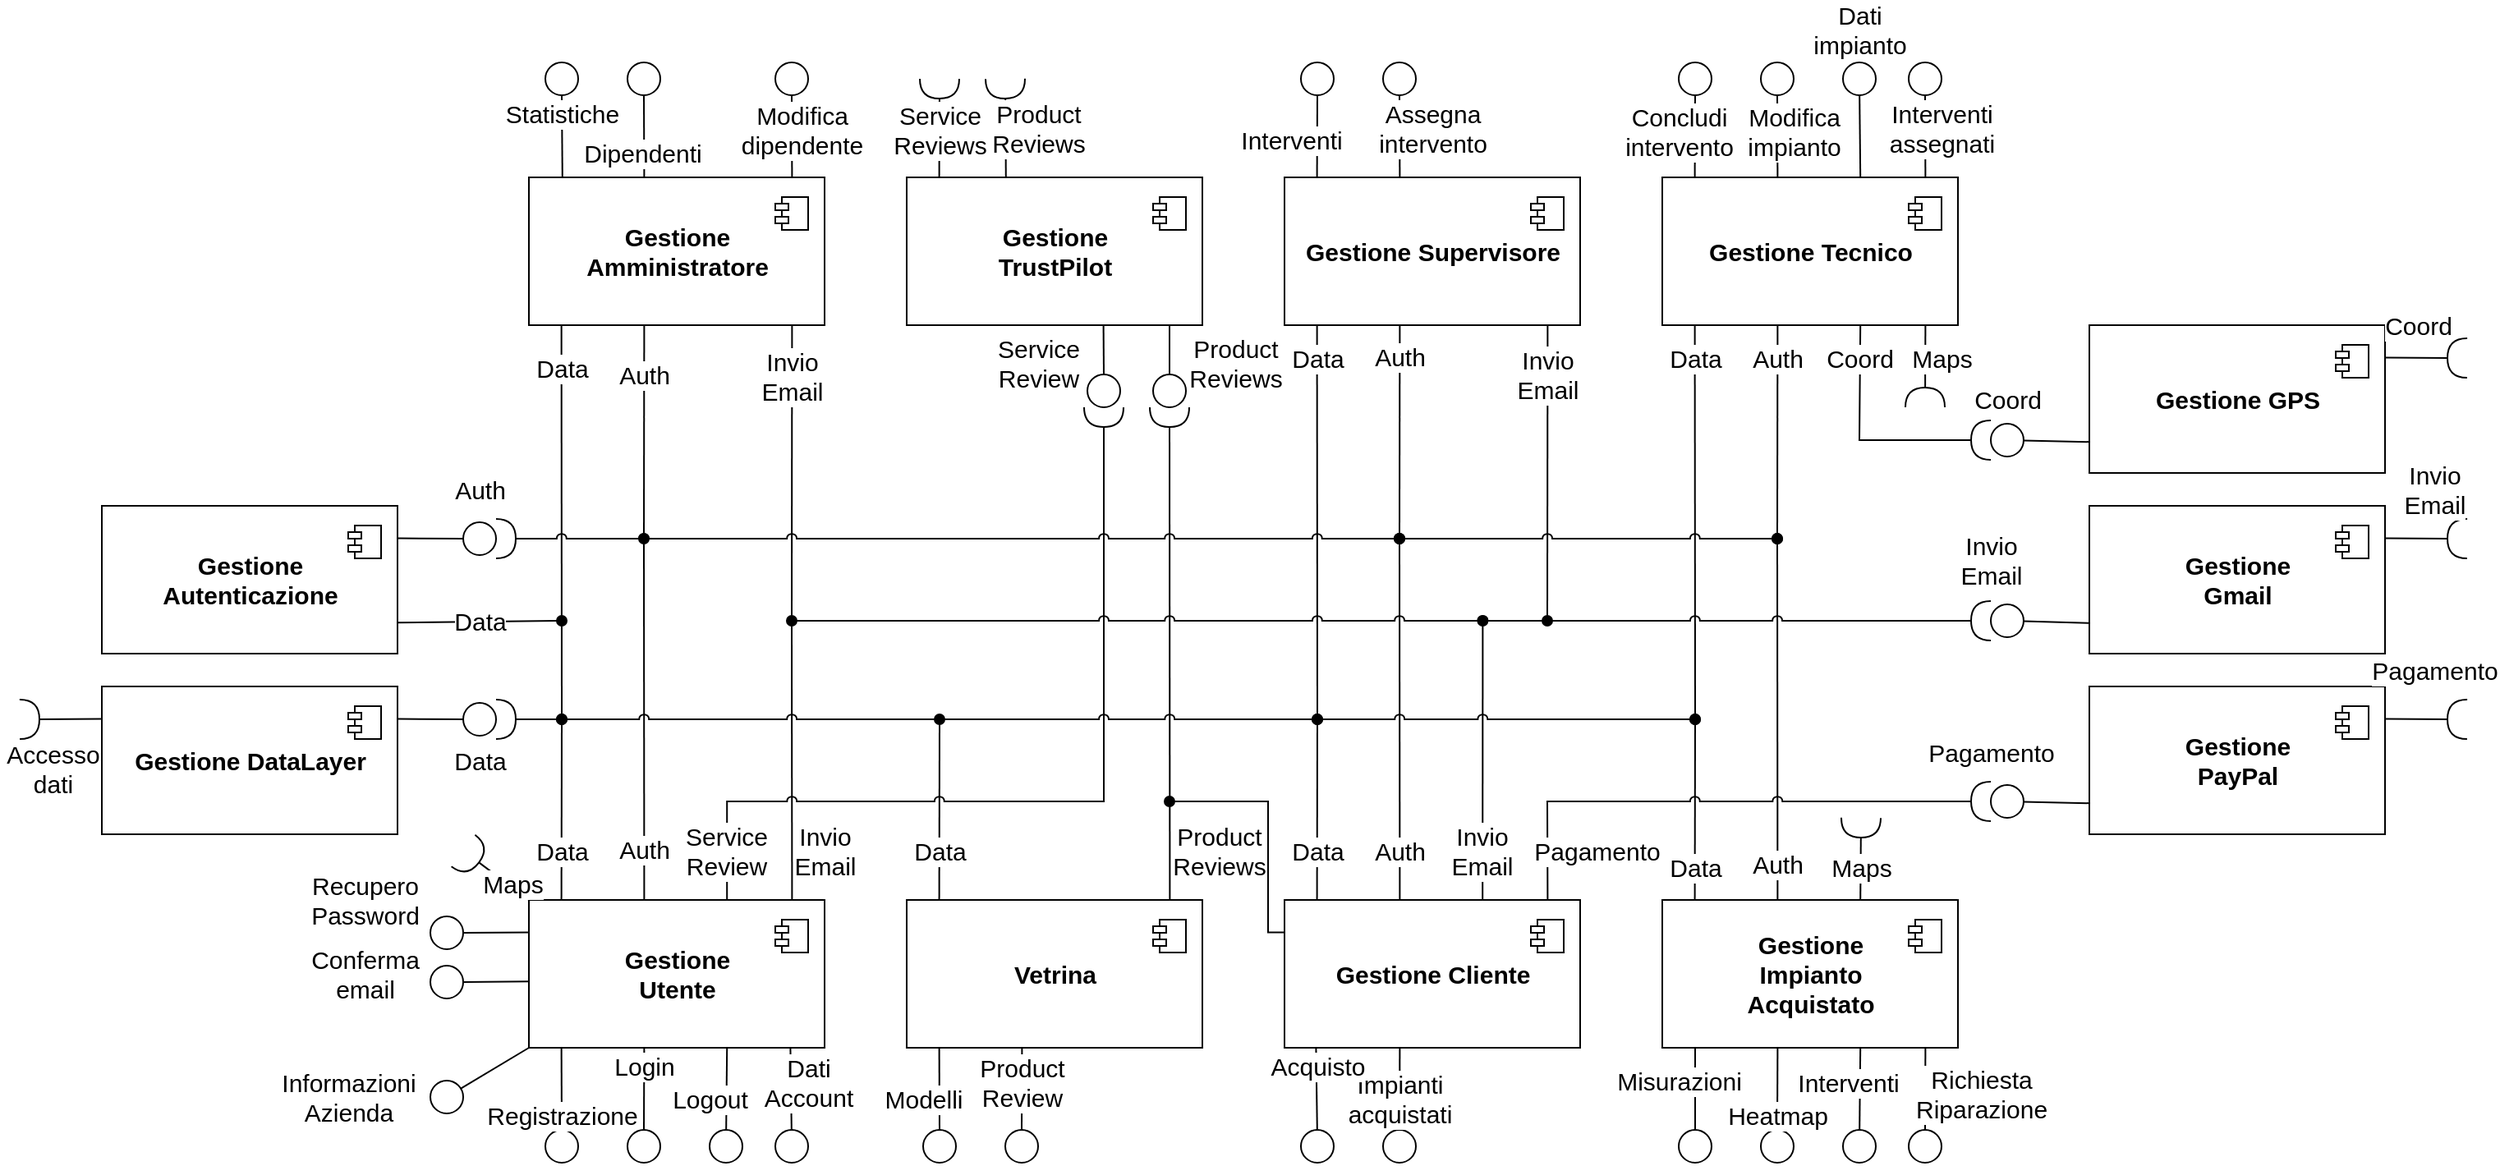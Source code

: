 <mxfile>
    <diagram id="9yej-zeAP6by7wMU1nnD" name="Page-1">
        <mxGraphModel dx="1181" dy="124" grid="1" gridSize="10" guides="1" tooltips="1" connect="1" arrows="1" fold="1" page="1" pageScale="1" pageWidth="827" pageHeight="1169" math="0" shadow="0">
            <root>
                <mxCell id="0"/>
                <mxCell id="1" parent="0"/>
                <mxCell id="-3xE7teK9HtGzrDeuFhJ-7" value="Invio&lt;br&gt;Email" style="edgeStyle=orthogonalEdgeStyle;rounded=0;jumpStyle=arc;orthogonalLoop=1;jettySize=auto;html=1;exitX=0.67;exitY=0;exitDx=0;exitDy=0;exitPerimeter=0;fontSize=15;endArrow=oval;endFill=1;" parent="1" source="9RxYh22vKT0zYM5KkVTS-5" edge="1">
                    <mxGeometry x="-0.647" y="1" relative="1" as="geometry">
                        <mxPoint x="130.704" y="410" as="targetPoint"/>
                        <mxPoint as="offset"/>
                    </mxGeometry>
                </mxCell>
                <mxCell id="yGAoplvDLC8G5GKB6PR2-18" value="" style="rounded=0;orthogonalLoop=0;jettySize=auto;html=1;endArrow=halfCircle;endFill=0;endSize=10;strokeWidth=1;sketch=0;labelBackgroundColor=default;strokeColor=default;fontFamily=Helvetica;fontSize=15;fontColor=default;shape=connector;elbow=vertical;jumpSize=6;anchorPointDirection=0;jumpStyle=arc;" parent="1" target="VF3Nkl0IC0ZW1dyFZBNd-20" edge="1">
                    <mxGeometry x="-0.889" relative="1" as="geometry">
                        <mxPoint x="-100" y="510" as="sourcePoint"/>
                        <mxPoint x="50" y="380" as="targetPoint"/>
                        <mxPoint as="offset"/>
                        <Array as="points">
                            <mxPoint x="-100" y="510"/>
                        </Array>
                    </mxGeometry>
                </mxCell>
                <mxCell id="hT3T0PXNdoBGmOYaM6Xy-2" value="Invio&lt;br&gt;Email" style="edgeStyle=none;shape=connector;rounded=0;jumpStyle=arc;orthogonalLoop=1;jettySize=auto;html=1;exitX=0.89;exitY=1;exitDx=0;exitDy=0;exitPerimeter=0;labelBackgroundColor=default;strokeColor=default;fontFamily=Helvetica;fontSize=15;fontColor=default;endArrow=oval;endFill=1;jumpSize=6;" parent="1" source="9RxYh22vKT0zYM5KkVTS-11" edge="1">
                    <mxGeometry x="-0.667" relative="1" as="geometry">
                        <mxPoint x="-290" y="410" as="targetPoint"/>
                        <mxPoint y="1" as="offset"/>
                    </mxGeometry>
                </mxCell>
                <mxCell id="hT3T0PXNdoBGmOYaM6Xy-3" value="Invio&lt;br&gt;Email" style="edgeStyle=none;shape=connector;rounded=0;jumpStyle=arc;orthogonalLoop=1;jettySize=auto;html=1;exitX=0.89;exitY=1;exitDx=0;exitDy=0;exitPerimeter=0;labelBackgroundColor=default;strokeColor=default;fontFamily=Helvetica;fontSize=15;fontColor=default;endArrow=oval;endFill=1;jumpSize=6;" parent="1" source="9RxYh22vKT0zYM5KkVTS-8" edge="1">
                    <mxGeometry x="-0.667" relative="1" as="geometry">
                        <mxPoint x="170" y="410" as="targetPoint"/>
                        <mxPoint as="offset"/>
                    </mxGeometry>
                </mxCell>
                <mxCell id="hT3T0PXNdoBGmOYaM6Xy-7" value="Auth" style="endArrow=none;html=1;rounded=0;labelBackgroundColor=default;strokeColor=default;fontFamily=Helvetica;fontSize=15;fontColor=default;shape=connector;jumpStyle=arc;exitX=0.39;exitY=0;exitDx=0;exitDy=0;exitPerimeter=0;" parent="1" source="9RxYh22vKT0zYM5KkVTS-39" edge="1">
                    <mxGeometry x="-0.727" width="50" height="50" relative="1" as="geometry">
                        <mxPoint x="-250" y="500" as="sourcePoint"/>
                        <mxPoint x="-380" y="360" as="targetPoint"/>
                        <mxPoint y="-1" as="offset"/>
                    </mxGeometry>
                </mxCell>
                <mxCell id="hT3T0PXNdoBGmOYaM6Xy-6" value="Invio&lt;br&gt;Email" style="endArrow=none;html=1;rounded=0;labelBackgroundColor=default;strokeColor=default;fontFamily=Helvetica;fontSize=15;fontColor=default;shape=connector;jumpStyle=arc;exitX=0.89;exitY=0;exitDx=0;exitDy=0;exitPerimeter=0;" parent="1" source="9RxYh22vKT0zYM5KkVTS-39" edge="1">
                    <mxGeometry x="-0.647" y="-20" width="50" height="50" relative="1" as="geometry">
                        <mxPoint x="-130" y="490" as="sourcePoint"/>
                        <mxPoint x="-290" y="410" as="targetPoint"/>
                        <mxPoint as="offset"/>
                    </mxGeometry>
                </mxCell>
                <mxCell id="VF3Nkl0IC0ZW1dyFZBNd-33" value="Auth" style="edgeStyle=none;rounded=0;jumpStyle=arc;orthogonalLoop=1;jettySize=auto;html=1;exitX=0.39;exitY=0;exitDx=0;exitDy=0;exitPerimeter=0;fontSize=15;endArrow=oval;endFill=1;jumpSize=6;" parent="1" source="9RxYh22vKT0zYM5KkVTS-113" edge="1">
                    <mxGeometry x="-0.8" relative="1" as="geometry">
                        <mxPoint x="310" y="360" as="targetPoint"/>
                        <Array as="points"/>
                        <mxPoint as="offset"/>
                    </mxGeometry>
                </mxCell>
                <mxCell id="VF3Nkl0IC0ZW1dyFZBNd-68" value="Data" style="edgeStyle=none;rounded=0;jumpStyle=arc;orthogonalLoop=1;jettySize=auto;html=1;exitX=0.11;exitY=0;exitDx=0;exitDy=0;exitPerimeter=0;fontSize=15;endArrow=oval;endFill=1;jumpSize=6;" parent="1" source="9RxYh22vKT0zYM5KkVTS-113" edge="1">
                    <mxGeometry x="-0.636" relative="1" as="geometry">
                        <mxPoint x="260" y="470" as="targetPoint"/>
                        <mxPoint as="offset"/>
                    </mxGeometry>
                </mxCell>
                <mxCell id="VF3Nkl0IC0ZW1dyFZBNd-67" value="Auth" style="edgeStyle=none;rounded=0;jumpStyle=arc;orthogonalLoop=1;jettySize=auto;html=1;exitX=0.39;exitY=0;exitDx=0;exitDy=0;exitPerimeter=0;fontSize=15;endArrow=oval;endFill=1;jumpSize=6;" parent="1" source="9RxYh22vKT0zYM5KkVTS-5" edge="1">
                    <mxGeometry x="-0.727" relative="1" as="geometry">
                        <mxPoint x="80" y="360" as="targetPoint"/>
                        <Array as="points">
                            <mxPoint x="80" y="360"/>
                        </Array>
                        <mxPoint as="offset"/>
                    </mxGeometry>
                </mxCell>
                <mxCell id="yGAoplvDLC8G5GKB6PR2-19" value="Product&lt;br&gt;Reviews" style="rounded=0;orthogonalLoop=0;jettySize=auto;html=1;endArrow=halfCircle;endFill=0;endSize=10;strokeWidth=1;sketch=0;labelBackgroundColor=default;strokeColor=default;fontFamily=Helvetica;fontSize=15;fontColor=default;shape=connector;elbow=vertical;jumpSize=6;anchorPointDirection=0;exitX=0.89;exitY=0;exitDx=0;exitDy=0;exitPerimeter=0;jumpStyle=arc;" parent="1" source="VF3Nkl0IC0ZW1dyFZBNd-39" target="VF3Nkl0IC0ZW1dyFZBNd-60" edge="1">
                    <mxGeometry x="-0.8" y="-30" relative="1" as="geometry">
                        <mxPoint x="-70" y="380" as="sourcePoint"/>
                        <mxPoint x="50" y="380" as="targetPoint"/>
                        <mxPoint as="offset"/>
                    </mxGeometry>
                </mxCell>
                <mxCell id="VF3Nkl0IC0ZW1dyFZBNd-31" value="Data" style="rounded=0;orthogonalLoop=1;jettySize=auto;html=1;exitX=0.11;exitY=1;exitDx=0;exitDy=0;exitPerimeter=0;endArrow=oval;endFill=1;jumpStyle=arc;fontSize=15;jumpSize=6;" parent="1" source="9RxYh22vKT0zYM5KkVTS-14" edge="1">
                    <mxGeometry x="-0.833" relative="1" as="geometry">
                        <mxPoint x="260" y="470" as="targetPoint"/>
                        <Array as="points">
                            <mxPoint x="260" y="470"/>
                        </Array>
                        <mxPoint as="offset"/>
                    </mxGeometry>
                </mxCell>
                <mxCell id="VF3Nkl0IC0ZW1dyFZBNd-70" value="Auth" style="edgeStyle=none;rounded=0;jumpStyle=arc;orthogonalLoop=1;jettySize=auto;html=1;exitX=0.39;exitY=1;exitDx=0;exitDy=0;exitPerimeter=0;fontSize=15;endArrow=oval;endFill=1;jumpSize=6;" parent="1" source="9RxYh22vKT0zYM5KkVTS-14" edge="1">
                    <mxGeometry x="-0.692" relative="1" as="geometry">
                        <mxPoint x="310" y="360" as="targetPoint"/>
                        <Array as="points">
                            <mxPoint x="310" y="360"/>
                        </Array>
                        <mxPoint as="offset"/>
                    </mxGeometry>
                </mxCell>
                <mxCell id="VF3Nkl0IC0ZW1dyFZBNd-53" value="Data" style="edgeStyle=none;rounded=0;jumpStyle=arc;orthogonalLoop=1;jettySize=auto;html=1;exitX=0.11;exitY=1;exitDx=0;exitDy=0;exitPerimeter=0;fontSize=15;endArrow=oval;endFill=1;jumpSize=6;" parent="1" source="9RxYh22vKT0zYM5KkVTS-8" edge="1">
                    <mxGeometry x="-0.833" relative="1" as="geometry">
                        <mxPoint x="30" y="470" as="targetPoint"/>
                        <mxPoint as="offset"/>
                    </mxGeometry>
                </mxCell>
                <mxCell id="VF3Nkl0IC0ZW1dyFZBNd-71" value="Auth" style="edgeStyle=none;rounded=0;jumpStyle=arc;orthogonalLoop=1;jettySize=auto;html=1;exitX=0.39;exitY=1;exitDx=0;exitDy=0;exitPerimeter=0;strokeColor=default;fontSize=15;endArrow=oval;endFill=1;jumpSize=6;" parent="1" source="9RxYh22vKT0zYM5KkVTS-8" edge="1">
                    <mxGeometry x="-0.7" relative="1" as="geometry">
                        <mxPoint x="80" y="360" as="targetPoint"/>
                        <mxPoint as="offset"/>
                    </mxGeometry>
                </mxCell>
                <mxCell id="VF3Nkl0IC0ZW1dyFZBNd-59" value="Data" style="edgeStyle=none;rounded=0;jumpStyle=arc;orthogonalLoop=1;jettySize=auto;html=1;exitX=0.11;exitY=1;exitDx=0;exitDy=0;exitPerimeter=0;fontSize=15;endArrow=oval;endFill=1;jumpSize=6;" parent="1" source="9RxYh22vKT0zYM5KkVTS-11" edge="1">
                    <mxGeometry x="-0.778" relative="1" as="geometry">
                        <mxPoint x="-430" y="470" as="targetPoint"/>
                        <mxPoint as="offset"/>
                    </mxGeometry>
                </mxCell>
                <mxCell id="9RxYh22vKT0zYM5KkVTS-4" value="" style="group;resizable=0;rotatable=0;fixedWidth=1;editable=0;" parent="1" vertex="1" connectable="0">
                    <mxGeometry x="10.0" y="580.0" width="180" height="90" as="geometry"/>
                </mxCell>
                <mxCell id="9RxYh22vKT0zYM5KkVTS-5" value="&lt;b&gt;Gestione Cliente&lt;/b&gt;" style="html=1;dropTarget=0;strokeColor=default;fontFamily=Helvetica;fontSize=15;fontColor=default;fillColor=default;aspect=fixed;resizable=0;rotatable=0;connectable=1;container=0;points=[[0,0,0,0,0],[0,0.11,0,0,0],[0,0.22,0,0,0],[0,0.34,0,0,0],[0,0.46,0,0,0],[0,0.57,0,0,0],[0,0.68,0,0,0],[0,0.79,0,0,0],[0,0.9,0,0,0],[0,1,0,0,0],[0.06,0,0,0,0],[0.06,1,0,0,0],[0.11,0,0,0,0],[0.11,1,0,0,0],[0.17,0,0,0,0],[0.17,1,0,0,0],[0.22,0,0,0,0],[0.22,1,0,0,0],[0.28,0,0,0,0],[0.28,1,0,0,0],[0.33,0,0,0,0],[0.33,1,0,0,0],[0.39,0,0,0,0],[0.39,1,0,0,0],[0.44,0,0,0,0],[0.44,1,0,0,0],[0.5,0,0,0,0],[0.5,1,0,0,0],[0.56,0,0,0,0],[0.56,1,0,0,0],[0.61,0,0,0,0],[0.61,1,0,0,0],[0.67,0,0,0,0],[0.67,1,0,0,0],[0.72,0,0,0,0],[0.72,1,0,0,0],[0.78,0,0,0,0],[0.78,1,0,0,0],[0.83,0,0,0,0],[0.83,1,0,0,0],[0.89,0,0,0,0],[0.89,1,0,0,0],[0.94,0,0,0,0],[0.94,1,0,0,0],[1,0,0,0,0],[1,0.11,0,0,0],[1,0.22,0,0,0],[1,0.34,0,0,0],[1,0.46,0,0,0],[1,0.57,0,0,0],[1,0.68,0,0,0],[1,0.79,0,0,0],[1,0.9,0,0,0],[1,1,0,0,0]];movable=0;deletable=0;movableLabel=0;" parent="9RxYh22vKT0zYM5KkVTS-4" vertex="1">
                    <mxGeometry width="180" height="90" as="geometry"/>
                </mxCell>
                <mxCell id="9RxYh22vKT0zYM5KkVTS-6" value="" style="shape=module;jettyWidth=8;jettyHeight=4;strokeColor=default;fontFamily=Helvetica;fontSize=15;fontColor=default;fillColor=default;html=1;deletable=0;movable=0;movableLabel=0;rotatable=0;aspect=fixed;container=0;resizable=0;expand=0;recursiveResize=0;connectable=0;allowArrows=0;cloneable=1;editable=0;" parent="9RxYh22vKT0zYM5KkVTS-4" vertex="1">
                    <mxGeometry x="150" y="12" width="20" height="20" as="geometry">
                        <mxPoint x="-27" y="7" as="offset"/>
                    </mxGeometry>
                </mxCell>
                <mxCell id="9RxYh22vKT0zYM5KkVTS-7" value="" style="group;resizable=0;rotatable=0;fixedWidth=1;editable=0;" parent="1" vertex="1" connectable="0">
                    <mxGeometry x="10.0" y="140.0" width="180" height="90" as="geometry"/>
                </mxCell>
                <mxCell id="9RxYh22vKT0zYM5KkVTS-8" value="&lt;b&gt;Gestione Supervisore&lt;/b&gt;" style="html=1;dropTarget=0;strokeColor=default;fontFamily=Helvetica;fontSize=15;fontColor=default;fillColor=default;aspect=fixed;resizable=0;rotatable=0;connectable=1;container=0;points=[[0,0,0,0,0],[0,0.11,0,0,0],[0,0.22,0,0,0],[0,0.34,0,0,0],[0,0.46,0,0,0],[0,0.57,0,0,0],[0,0.68,0,0,0],[0,0.79,0,0,0],[0,0.9,0,0,0],[0,1,0,0,0],[0.06,0,0,0,0],[0.06,1,0,0,0],[0.11,0,0,0,0],[0.11,1,0,0,0],[0.17,0,0,0,0],[0.17,1,0,0,0],[0.22,0,0,0,0],[0.22,1,0,0,0],[0.28,0,0,0,0],[0.28,1,0,0,0],[0.33,0,0,0,0],[0.33,1,0,0,0],[0.39,0,0,0,0],[0.39,1,0,0,0],[0.44,0,0,0,0],[0.44,1,0,0,0],[0.5,0,0,0,0],[0.5,1,0,0,0],[0.56,0,0,0,0],[0.56,1,0,0,0],[0.61,0,0,0,0],[0.61,1,0,0,0],[0.67,0,0,0,0],[0.67,1,0,0,0],[0.72,0,0,0,0],[0.72,1,0,0,0],[0.78,0,0,0,0],[0.78,1,0,0,0],[0.83,0,0,0,0],[0.83,1,0,0,0],[0.89,0,0,0,0],[0.89,1,0,0,0],[0.94,0,0,0,0],[0.94,1,0,0,0],[1,0,0,0,0],[1,0.11,0,0,0],[1,0.22,0,0,0],[1,0.34,0,0,0],[1,0.46,0,0,0],[1,0.57,0,0,0],[1,0.68,0,0,0],[1,0.79,0,0,0],[1,0.9,0,0,0],[1,1,0,0,0]];movable=0;deletable=0;movableLabel=0;" parent="9RxYh22vKT0zYM5KkVTS-7" vertex="1">
                    <mxGeometry width="180" height="90" as="geometry"/>
                </mxCell>
                <mxCell id="9RxYh22vKT0zYM5KkVTS-9" value="" style="shape=module;jettyWidth=8;jettyHeight=4;strokeColor=default;fontFamily=Helvetica;fontSize=15;fontColor=default;fillColor=default;html=1;deletable=0;movable=0;movableLabel=0;rotatable=0;aspect=fixed;container=0;resizable=0;expand=0;recursiveResize=0;connectable=0;allowArrows=0;cloneable=1;editable=0;" parent="9RxYh22vKT0zYM5KkVTS-7" vertex="1">
                    <mxGeometry x="150" y="12" width="20" height="20" as="geometry">
                        <mxPoint x="-27" y="7" as="offset"/>
                    </mxGeometry>
                </mxCell>
                <mxCell id="9RxYh22vKT0zYM5KkVTS-10" value="" style="group;resizable=0;rotatable=0;fixedWidth=1;editable=0;" parent="1" vertex="1" connectable="0">
                    <mxGeometry x="-450" y="140.0" width="180" height="90" as="geometry"/>
                </mxCell>
                <mxCell id="9RxYh22vKT0zYM5KkVTS-11" value="&lt;b&gt;Gestione&lt;br&gt;Amministratore&lt;/b&gt;" style="html=1;dropTarget=0;strokeColor=default;fontFamily=Helvetica;fontSize=15;fontColor=default;fillColor=default;aspect=fixed;resizable=0;rotatable=0;connectable=1;container=0;points=[[0,0,0,0,0],[0,0.11,0,0,0],[0,0.22,0,0,0],[0,0.34,0,0,0],[0,0.46,0,0,0],[0,0.57,0,0,0],[0,0.68,0,0,0],[0,0.79,0,0,0],[0,0.9,0,0,0],[0,1,0,0,0],[0.06,0,0,0,0],[0.06,1,0,0,0],[0.11,0,0,0,0],[0.11,1,0,0,0],[0.17,0,0,0,0],[0.17,1,0,0,0],[0.22,0,0,0,0],[0.22,1,0,0,0],[0.28,0,0,0,0],[0.28,1,0,0,0],[0.33,0,0,0,0],[0.33,1,0,0,0],[0.39,0,0,0,0],[0.39,1,0,0,0],[0.44,0,0,0,0],[0.44,1,0,0,0],[0.5,0,0,0,0],[0.5,1,0,0,0],[0.56,0,0,0,0],[0.56,1,0,0,0],[0.61,0,0,0,0],[0.61,1,0,0,0],[0.67,0,0,0,0],[0.67,1,0,0,0],[0.72,0,0,0,0],[0.72,1,0,0,0],[0.78,0,0,0,0],[0.78,1,0,0,0],[0.83,0,0,0,0],[0.83,1,0,0,0],[0.89,0,0,0,0],[0.89,1,0,0,0],[0.94,0,0,0,0],[0.94,1,0,0,0],[1,0,0,0,0],[1,0.11,0,0,0],[1,0.22,0,0,0],[1,0.34,0,0,0],[1,0.46,0,0,0],[1,0.57,0,0,0],[1,0.68,0,0,0],[1,0.79,0,0,0],[1,0.9,0,0,0],[1,1,0,0,0]];movable=0;deletable=0;movableLabel=0;" parent="9RxYh22vKT0zYM5KkVTS-10" vertex="1">
                    <mxGeometry width="180" height="90" as="geometry"/>
                </mxCell>
                <mxCell id="9RxYh22vKT0zYM5KkVTS-12" value="" style="shape=module;jettyWidth=8;jettyHeight=4;strokeColor=default;fontFamily=Helvetica;fontSize=15;fontColor=default;fillColor=default;html=1;deletable=0;movable=0;movableLabel=0;rotatable=0;aspect=fixed;container=0;resizable=0;expand=0;recursiveResize=0;connectable=0;allowArrows=0;cloneable=1;editable=0;" parent="9RxYh22vKT0zYM5KkVTS-10" vertex="1">
                    <mxGeometry x="150" y="12" width="20" height="20" as="geometry">
                        <mxPoint x="-27" y="7" as="offset"/>
                    </mxGeometry>
                </mxCell>
                <mxCell id="9RxYh22vKT0zYM5KkVTS-13" value="" style="group;resizable=0;rotatable=0;fixedWidth=1;editable=0;" parent="1" vertex="1" connectable="0">
                    <mxGeometry x="240.0" y="140.0" width="180" height="90" as="geometry"/>
                </mxCell>
                <mxCell id="9RxYh22vKT0zYM5KkVTS-14" value="&lt;b&gt;Gestione Tecnico&lt;/b&gt;" style="html=1;dropTarget=0;strokeColor=default;fontFamily=Helvetica;fontSize=15;fontColor=default;fillColor=default;aspect=fixed;resizable=0;rotatable=0;connectable=1;container=0;points=[[0,0,0,0,0],[0,0.11,0,0,0],[0,0.22,0,0,0],[0,0.34,0,0,0],[0,0.46,0,0,0],[0,0.57,0,0,0],[0,0.68,0,0,0],[0,0.79,0,0,0],[0,0.9,0,0,0],[0,1,0,0,0],[0.06,0,0,0,0],[0.06,1,0,0,0],[0.11,0,0,0,0],[0.11,1,0,0,0],[0.17,0,0,0,0],[0.17,1,0,0,0],[0.22,0,0,0,0],[0.22,1,0,0,0],[0.28,0,0,0,0],[0.28,1,0,0,0],[0.33,0,0,0,0],[0.33,1,0,0,0],[0.39,0,0,0,0],[0.39,1,0,0,0],[0.44,0,0,0,0],[0.44,1,0,0,0],[0.5,0,0,0,0],[0.5,1,0,0,0],[0.56,0,0,0,0],[0.56,1,0,0,0],[0.61,0,0,0,0],[0.61,1,0,0,0],[0.67,0,0,0,0],[0.67,1,0,0,0],[0.72,0,0,0,0],[0.72,1,0,0,0],[0.78,0,0,0,0],[0.78,1,0,0,0],[0.83,0,0,0,0],[0.83,1,0,0,0],[0.89,0,0,0,0],[0.89,1,0,0,0],[0.94,0,0,0,0],[0.94,1,0,0,0],[1,0,0,0,0],[1,0.11,0,0,0],[1,0.22,0,0,0],[1,0.34,0,0,0],[1,0.46,0,0,0],[1,0.57,0,0,0],[1,0.68,0,0,0],[1,0.79,0,0,0],[1,0.9,0,0,0],[1,1,0,0,0]];movable=0;deletable=0;movableLabel=0;" parent="9RxYh22vKT0zYM5KkVTS-13" vertex="1">
                    <mxGeometry width="180" height="90" as="geometry"/>
                </mxCell>
                <mxCell id="9RxYh22vKT0zYM5KkVTS-15" value="" style="shape=module;jettyWidth=8;jettyHeight=4;strokeColor=default;fontFamily=Helvetica;fontSize=15;fontColor=default;fillColor=default;html=1;deletable=0;movable=0;movableLabel=0;rotatable=0;aspect=fixed;container=0;resizable=0;expand=0;recursiveResize=0;connectable=0;allowArrows=0;cloneable=1;editable=0;" parent="9RxYh22vKT0zYM5KkVTS-13" vertex="1">
                    <mxGeometry x="150" y="12" width="20" height="20" as="geometry">
                        <mxPoint x="-27" y="7" as="offset"/>
                    </mxGeometry>
                </mxCell>
                <mxCell id="9RxYh22vKT0zYM5KkVTS-26" value="" style="group;resizable=0;rotatable=0;fixedWidth=1;editable=0;" parent="1" vertex="1" connectable="0">
                    <mxGeometry x="-220" y="140.0" width="180" height="90" as="geometry"/>
                </mxCell>
                <mxCell id="9RxYh22vKT0zYM5KkVTS-27" value="&lt;b&gt;Gestione&lt;br&gt;TrustPilot&lt;br&gt;&lt;/b&gt;" style="html=1;dropTarget=0;strokeColor=default;fontFamily=Helvetica;fontSize=15;fontColor=default;fillColor=default;aspect=fixed;resizable=0;rotatable=0;connectable=1;container=0;points=[[0,0,0,0,0],[0,0.11,0,0,0],[0,0.22,0,0,0],[0,0.34,0,0,0],[0,0.46,0,0,0],[0,0.57,0,0,0],[0,0.68,0,0,0],[0,0.79,0,0,0],[0,0.9,0,0,0],[0,1,0,0,0],[0.06,0,0,0,0],[0.06,1,0,0,0],[0.11,0,0,0,0],[0.11,1,0,0,0],[0.17,0,0,0,0],[0.17,1,0,0,0],[0.22,0,0,0,0],[0.22,1,0,0,0],[0.28,0,0,0,0],[0.28,1,0,0,0],[0.33,0,0,0,0],[0.33,1,0,0,0],[0.39,0,0,0,0],[0.39,1,0,0,0],[0.44,0,0,0,0],[0.44,1,0,0,0],[0.5,0,0,0,0],[0.5,1,0,0,0],[0.56,0,0,0,0],[0.56,1,0,0,0],[0.61,0,0,0,0],[0.61,1,0,0,0],[0.67,0,0,0,0],[0.67,1,0,0,0],[0.72,0,0,0,0],[0.72,1,0,0,0],[0.78,0,0,0,0],[0.78,1,0,0,0],[0.83,0,0,0,0],[0.83,1,0,0,0],[0.89,0,0,0,0],[0.89,1,0,0,0],[0.94,0,0,0,0],[0.94,1,0,0,0],[1,0,0,0,0],[1,0.11,0,0,0],[1,0.22,0,0,0],[1,0.34,0,0,0],[1,0.46,0,0,0],[1,0.57,0,0,0],[1,0.68,0,0,0],[1,0.79,0,0,0],[1,0.9,0,0,0],[1,1,0,0,0]];movable=0;deletable=0;movableLabel=0;" parent="9RxYh22vKT0zYM5KkVTS-26" vertex="1">
                    <mxGeometry width="180" height="90" as="geometry"/>
                </mxCell>
                <mxCell id="9RxYh22vKT0zYM5KkVTS-28" value="" style="shape=module;jettyWidth=8;jettyHeight=4;strokeColor=default;fontFamily=Helvetica;fontSize=15;fontColor=default;fillColor=default;html=1;deletable=0;movable=0;movableLabel=0;rotatable=0;aspect=fixed;container=0;resizable=0;expand=0;recursiveResize=0;connectable=0;allowArrows=0;cloneable=1;editable=0;" parent="9RxYh22vKT0zYM5KkVTS-26" vertex="1">
                    <mxGeometry x="150" y="12" width="20" height="20" as="geometry">
                        <mxPoint x="-27" y="7" as="offset"/>
                    </mxGeometry>
                </mxCell>
                <mxCell id="9RxYh22vKT0zYM5KkVTS-32" value="" style="group;resizable=0;rotatable=0;fixedWidth=1;editable=0;" parent="1" vertex="1" connectable="0">
                    <mxGeometry x="500" y="450.0" width="180" height="90" as="geometry"/>
                </mxCell>
                <mxCell id="9RxYh22vKT0zYM5KkVTS-33" value="&lt;b&gt;Gestione&lt;br&gt;PayPal&lt;br&gt;&lt;/b&gt;" style="html=1;dropTarget=0;strokeColor=default;fontFamily=Helvetica;fontSize=15;fontColor=default;fillColor=default;aspect=fixed;resizable=0;rotatable=0;connectable=1;container=0;points=[[0,0,0,0,0],[0,0.11,0,0,0],[0,0.22,0,0,0],[0,0.34,0,0,0],[0,0.46,0,0,0],[0,0.57,0,0,0],[0,0.68,0,0,0],[0,0.79,0,0,0],[0,0.9,0,0,0],[0,1,0,0,0],[0.06,0,0,0,0],[0.06,1,0,0,0],[0.11,0,0,0,0],[0.11,1,0,0,0],[0.17,0,0,0,0],[0.17,1,0,0,0],[0.22,0,0,0,0],[0.22,1,0,0,0],[0.28,0,0,0,0],[0.28,1,0,0,0],[0.33,0,0,0,0],[0.33,1,0,0,0],[0.39,0,0,0,0],[0.39,1,0,0,0],[0.44,0,0,0,0],[0.44,1,0,0,0],[0.5,0,0,0,0],[0.5,1,0,0,0],[0.56,0,0,0,0],[0.56,1,0,0,0],[0.61,0,0,0,0],[0.61,1,0,0,0],[0.67,0,0,0,0],[0.67,1,0,0,0],[0.72,0,0,0,0],[0.72,1,0,0,0],[0.78,0,0,0,0],[0.78,1,0,0,0],[0.83,0,0,0,0],[0.83,1,0,0,0],[0.89,0,0,0,0],[0.89,1,0,0,0],[0.94,0,0,0,0],[0.94,1,0,0,0],[1,0,0,0,0],[1,0.11,0,0,0],[1,0.22,0,0,0],[1,0.34,0,0,0],[1,0.46,0,0,0],[1,0.57,0,0,0],[1,0.68,0,0,0],[1,0.79,0,0,0],[1,0.9,0,0,0],[1,1,0,0,0]];movable=0;deletable=0;movableLabel=0;" parent="9RxYh22vKT0zYM5KkVTS-32" vertex="1">
                    <mxGeometry width="180" height="90" as="geometry"/>
                </mxCell>
                <mxCell id="9RxYh22vKT0zYM5KkVTS-34" value="" style="shape=module;jettyWidth=8;jettyHeight=4;strokeColor=default;fontFamily=Helvetica;fontSize=15;fontColor=default;fillColor=default;html=1;deletable=0;movable=0;movableLabel=0;rotatable=0;aspect=fixed;container=0;resizable=0;expand=0;recursiveResize=0;connectable=0;allowArrows=0;cloneable=1;editable=0;" parent="9RxYh22vKT0zYM5KkVTS-32" vertex="1">
                    <mxGeometry x="150" y="12" width="20" height="20" as="geometry">
                        <mxPoint x="-27" y="7" as="offset"/>
                    </mxGeometry>
                </mxCell>
                <mxCell id="9RxYh22vKT0zYM5KkVTS-35" value="" style="group;resizable=0;rotatable=0;fixedWidth=1;editable=0;" parent="1" vertex="1" connectable="0">
                    <mxGeometry x="500" y="340.0" width="180" height="90" as="geometry"/>
                </mxCell>
                <mxCell id="9RxYh22vKT0zYM5KkVTS-36" value="&lt;b&gt;Gestione&lt;br&gt;Gmail&lt;br&gt;&lt;/b&gt;" style="html=1;dropTarget=0;strokeColor=default;fontFamily=Helvetica;fontSize=15;fontColor=default;fillColor=default;aspect=fixed;resizable=0;rotatable=0;connectable=1;container=0;points=[[0,0,0,0,0],[0,0.11,0,0,0],[0,0.22,0,0,0],[0,0.34,0,0,0],[0,0.46,0,0,0],[0,0.57,0,0,0],[0,0.68,0,0,0],[0,0.79,0,0,0],[0,0.9,0,0,0],[0,1,0,0,0],[0.06,0,0,0,0],[0.06,1,0,0,0],[0.11,0,0,0,0],[0.11,1,0,0,0],[0.17,0,0,0,0],[0.17,1,0,0,0],[0.22,0,0,0,0],[0.22,1,0,0,0],[0.28,0,0,0,0],[0.28,1,0,0,0],[0.33,0,0,0,0],[0.33,1,0,0,0],[0.39,0,0,0,0],[0.39,1,0,0,0],[0.44,0,0,0,0],[0.44,1,0,0,0],[0.5,0,0,0,0],[0.5,1,0,0,0],[0.56,0,0,0,0],[0.56,1,0,0,0],[0.61,0,0,0,0],[0.61,1,0,0,0],[0.67,0,0,0,0],[0.67,1,0,0,0],[0.72,0,0,0,0],[0.72,1,0,0,0],[0.78,0,0,0,0],[0.78,1,0,0,0],[0.83,0,0,0,0],[0.83,1,0,0,0],[0.89,0,0,0,0],[0.89,1,0,0,0],[0.94,0,0,0,0],[0.94,1,0,0,0],[1,0,0,0,0],[1,0.11,0,0,0],[1,0.22,0,0,0],[1,0.34,0,0,0],[1,0.46,0,0,0],[1,0.57,0,0,0],[1,0.68,0,0,0],[1,0.79,0,0,0],[1,0.9,0,0,0],[1,1,0,0,0]];movable=0;deletable=0;movableLabel=0;" parent="9RxYh22vKT0zYM5KkVTS-35" vertex="1">
                    <mxGeometry width="180" height="90" as="geometry"/>
                </mxCell>
                <mxCell id="9RxYh22vKT0zYM5KkVTS-37" value="" style="shape=module;jettyWidth=8;jettyHeight=4;strokeColor=default;fontFamily=Helvetica;fontSize=15;fontColor=default;fillColor=default;html=1;deletable=0;movable=0;movableLabel=0;rotatable=0;aspect=fixed;container=0;resizable=0;expand=0;recursiveResize=0;connectable=0;allowArrows=0;cloneable=1;editable=0;" parent="9RxYh22vKT0zYM5KkVTS-35" vertex="1">
                    <mxGeometry x="150" y="12" width="20" height="20" as="geometry">
                        <mxPoint x="-27" y="7" as="offset"/>
                    </mxGeometry>
                </mxCell>
                <mxCell id="9RxYh22vKT0zYM5KkVTS-38" value="" style="group;resizable=0;rotatable=0;fixedWidth=1;editable=0;" parent="1" vertex="1" connectable="0">
                    <mxGeometry x="-450.0" y="580.0" width="180" height="90" as="geometry"/>
                </mxCell>
                <mxCell id="9RxYh22vKT0zYM5KkVTS-39" value="&lt;b&gt;Gestione&lt;br&gt;Utente&lt;br&gt;&lt;/b&gt;" style="html=1;dropTarget=0;strokeColor=default;fontFamily=Helvetica;fontSize=15;fontColor=default;fillColor=default;aspect=fixed;resizable=0;rotatable=0;connectable=1;container=0;points=[[0,0,0,0,0],[0,0.11,0,0,0],[0,0.22,0,0,0],[0,0.34,0,0,0],[0,0.46,0,0,0],[0,0.57,0,0,0],[0,0.68,0,0,0],[0,0.79,0,0,0],[0,0.9,0,0,0],[0,1,0,0,0],[0.06,0,0,0,0],[0.06,1,0,0,0],[0.11,0,0,0,0],[0.11,1,0,0,0],[0.17,0,0,0,0],[0.17,1,0,0,0],[0.22,0,0,0,0],[0.22,1,0,0,0],[0.28,0,0,0,0],[0.28,1,0,0,0],[0.33,0,0,0,0],[0.33,1,0,0,0],[0.39,0,0,0,0],[0.39,1,0,0,0],[0.44,0,0,0,0],[0.44,1,0,0,0],[0.5,0,0,0,0],[0.5,1,0,0,0],[0.56,0,0,0,0],[0.56,1,0,0,0],[0.61,0,0,0,0],[0.61,1,0,0,0],[0.67,0,0,0,0],[0.67,1,0,0,0],[0.72,0,0,0,0],[0.72,1,0,0,0],[0.78,0,0,0,0],[0.78,1,0,0,0],[0.83,0,0,0,0],[0.83,1,0,0,0],[0.89,0,0,0,0],[0.89,1,0,0,0],[0.94,0,0,0,0],[0.94,1,0,0,0],[1,0,0,0,0],[1,0.11,0,0,0],[1,0.22,0,0,0],[1,0.34,0,0,0],[1,0.46,0,0,0],[1,0.57,0,0,0],[1,0.68,0,0,0],[1,0.79,0,0,0],[1,0.9,0,0,0],[1,1,0,0,0]];movable=0;deletable=0;movableLabel=0;" parent="9RxYh22vKT0zYM5KkVTS-38" vertex="1">
                    <mxGeometry width="180" height="90" as="geometry"/>
                </mxCell>
                <mxCell id="9RxYh22vKT0zYM5KkVTS-40" value="" style="shape=module;jettyWidth=8;jettyHeight=4;strokeColor=default;fontFamily=Helvetica;fontSize=15;fontColor=default;fillColor=default;html=1;deletable=0;movable=0;movableLabel=0;rotatable=0;aspect=fixed;container=0;resizable=0;expand=0;recursiveResize=0;connectable=0;allowArrows=0;cloneable=1;editable=0;" parent="9RxYh22vKT0zYM5KkVTS-38" vertex="1">
                    <mxGeometry x="150" y="12" width="20" height="20" as="geometry">
                        <mxPoint x="-27" y="7" as="offset"/>
                    </mxGeometry>
                </mxCell>
                <mxCell id="9RxYh22vKT0zYM5KkVTS-47" value="" style="rounded=0;orthogonalLoop=0;jettySize=auto;html=1;endArrow=halfCircle;endFill=0;endSize=10;strokeWidth=1;sketch=0;labelBackgroundColor=default;strokeColor=default;fontFamily=Helvetica;fontSize=15;fontColor=default;shape=connector;elbow=vertical;jumpSize=6;anchorPointDirection=0;exitX=0.11;exitY=0;exitDx=0;exitDy=0;exitPerimeter=0;jumpStyle=arc;" parent="1" source="9RxYh22vKT0zYM5KkVTS-27" edge="1">
                    <mxGeometry relative="1" as="geometry">
                        <mxPoint x="-240" y="240" as="sourcePoint"/>
                        <mxPoint x="-200" y="80" as="targetPoint"/>
                    </mxGeometry>
                </mxCell>
                <mxCell id="9RxYh22vKT0zYM5KkVTS-49" value="Service&lt;br&gt;Reviews" style="edgeLabel;html=1;align=center;verticalAlign=middle;resizable=0;points=[];fontSize=15;" parent="9RxYh22vKT0zYM5KkVTS-47" vertex="1" connectable="0">
                    <mxGeometry x="0.285" y="4" relative="1" as="geometry">
                        <mxPoint x="4" y="9" as="offset"/>
                    </mxGeometry>
                </mxCell>
                <mxCell id="9RxYh22vKT0zYM5KkVTS-57" value="Product&lt;br&gt;Reviews" style="rounded=0;orthogonalLoop=0;jettySize=auto;html=1;endArrow=halfCircle;endFill=0;endSize=10;strokeWidth=1;sketch=0;labelBackgroundColor=default;strokeColor=default;fontFamily=Helvetica;fontSize=15;fontColor=default;shape=connector;elbow=vertical;jumpSize=6;anchorPointDirection=0;exitX=0.28;exitY=0;exitDx=0;exitDy=0;exitPerimeter=0;jumpStyle=arc;" parent="1" edge="1">
                    <mxGeometry x="-0.004" y="-20" relative="1" as="geometry">
                        <mxPoint x="-159.6" y="140" as="sourcePoint"/>
                        <mxPoint x="-160" y="80" as="targetPoint"/>
                        <mxPoint as="offset"/>
                    </mxGeometry>
                </mxCell>
                <mxCell id="9RxYh22vKT0zYM5KkVTS-59" value="" style="ellipse;whiteSpace=wrap;html=1;align=center;aspect=fixed;resizable=0;points=[];outlineConnect=0;sketch=0;strokeColor=default;fontFamily=Helvetica;fontSize=15;fontColor=default;fillColor=default;rotatable=0;" parent="1" vertex="1">
                    <mxGeometry x="-440" y="720" width="20" height="20" as="geometry"/>
                </mxCell>
                <mxCell id="9RxYh22vKT0zYM5KkVTS-60" value="" style="rounded=0;orthogonalLoop=1;jettySize=auto;html=1;endArrow=none;endFill=0;sketch=0;sourcePerimeterSpacing=0;targetPerimeterSpacing=0;labelBackgroundColor=default;strokeColor=default;fontFamily=Helvetica;fontSize=15;fontColor=default;startSize=20;endSize=20;shape=connector;elbow=vertical;exitX=0.11;exitY=1;exitDx=0;exitDy=0;exitPerimeter=0;jumpStyle=arc;jumpSize=6;" parent="1" source="9RxYh22vKT0zYM5KkVTS-39" target="9RxYh22vKT0zYM5KkVTS-59" edge="1">
                    <mxGeometry relative="1" as="geometry">
                        <mxPoint x="-400" y="720" as="sourcePoint"/>
                    </mxGeometry>
                </mxCell>
                <mxCell id="9RxYh22vKT0zYM5KkVTS-61" value="Registrazione" style="edgeLabel;html=1;align=center;verticalAlign=middle;resizable=0;points=[];fontSize=15;fontFamily=Helvetica;fontColor=default;" parent="9RxYh22vKT0zYM5KkVTS-60" vertex="1" connectable="0">
                    <mxGeometry x="0.691" relative="1" as="geometry">
                        <mxPoint y="-2" as="offset"/>
                    </mxGeometry>
                </mxCell>
                <mxCell id="9RxYh22vKT0zYM5KkVTS-62" value="" style="ellipse;whiteSpace=wrap;html=1;align=center;aspect=fixed;resizable=0;points=[];outlineConnect=0;sketch=0;strokeColor=default;fontFamily=Helvetica;fontSize=15;fontColor=default;fillColor=default;rotatable=0;" parent="1" vertex="1">
                    <mxGeometry x="-390" y="720" width="20" height="20" as="geometry"/>
                </mxCell>
                <mxCell id="9RxYh22vKT0zYM5KkVTS-63" value="" style="rounded=0;orthogonalLoop=1;jettySize=auto;html=1;endArrow=none;endFill=0;sketch=0;sourcePerimeterSpacing=0;targetPerimeterSpacing=0;labelBackgroundColor=default;strokeColor=default;fontFamily=Helvetica;fontSize=15;fontColor=default;startSize=20;endSize=20;shape=connector;elbow=vertical;exitX=0.39;exitY=1;exitDx=0;exitDy=0;exitPerimeter=0;jumpStyle=arc;jumpSize=6;" parent="1" source="9RxYh22vKT0zYM5KkVTS-39" target="9RxYh22vKT0zYM5KkVTS-62" edge="1">
                    <mxGeometry relative="1" as="geometry">
                        <mxPoint x="-390.8" y="670.0" as="sourcePoint"/>
                    </mxGeometry>
                </mxCell>
                <mxCell id="9RxYh22vKT0zYM5KkVTS-64" value="Login" style="edgeLabel;html=1;align=center;verticalAlign=middle;resizable=0;points=[];fontSize=15;fontFamily=Helvetica;fontColor=default;" parent="9RxYh22vKT0zYM5KkVTS-63" vertex="1" connectable="0">
                    <mxGeometry x="0.691" relative="1" as="geometry">
                        <mxPoint y="-32" as="offset"/>
                    </mxGeometry>
                </mxCell>
                <mxCell id="9RxYh22vKT0zYM5KkVTS-65" value="" style="ellipse;whiteSpace=wrap;html=1;align=center;aspect=fixed;resizable=0;points=[];outlineConnect=0;sketch=0;strokeColor=default;fontFamily=Helvetica;fontSize=15;fontColor=default;fillColor=default;rotatable=0;" parent="1" vertex="1">
                    <mxGeometry x="-340" y="720" width="20" height="20" as="geometry"/>
                </mxCell>
                <mxCell id="9RxYh22vKT0zYM5KkVTS-66" value="" style="rounded=0;orthogonalLoop=1;jettySize=auto;html=1;endArrow=none;endFill=0;sketch=0;sourcePerimeterSpacing=0;targetPerimeterSpacing=0;labelBackgroundColor=default;strokeColor=default;fontFamily=Helvetica;fontSize=15;fontColor=default;startSize=20;endSize=20;shape=connector;elbow=vertical;exitX=0.67;exitY=1;exitDx=0;exitDy=0;exitPerimeter=0;jumpStyle=arc;jumpSize=6;" parent="1" source="9RxYh22vKT0zYM5KkVTS-39" target="9RxYh22vKT0zYM5KkVTS-65" edge="1">
                    <mxGeometry relative="1" as="geometry">
                        <mxPoint x="-349.4" y="670.0" as="sourcePoint"/>
                    </mxGeometry>
                </mxCell>
                <mxCell id="9RxYh22vKT0zYM5KkVTS-67" value="Logout" style="edgeLabel;html=1;align=center;verticalAlign=middle;resizable=0;points=[];fontSize=15;fontFamily=Helvetica;fontColor=default;" parent="9RxYh22vKT0zYM5KkVTS-66" vertex="1" connectable="0">
                    <mxGeometry x="0.691" relative="1" as="geometry">
                        <mxPoint x="-10" y="-12" as="offset"/>
                    </mxGeometry>
                </mxCell>
                <mxCell id="9RxYh22vKT0zYM5KkVTS-71" value="Invio&lt;br&gt;Email" style="rounded=0;orthogonalLoop=0;jettySize=auto;html=1;endArrow=halfCircle;endFill=0;endSize=10;strokeWidth=1;sketch=0;labelBackgroundColor=default;strokeColor=default;fontFamily=Helvetica;fontSize=15;fontColor=default;shape=connector;elbow=vertical;jumpSize=6;anchorPointDirection=0;exitX=1;exitY=0.22;exitDx=0;exitDy=0;exitPerimeter=0;jumpStyle=arc;" parent="1" source="9RxYh22vKT0zYM5KkVTS-36" edge="1">
                    <mxGeometry x="0.195" y="30" relative="1" as="geometry">
                        <mxPoint x="680" y="371.3" as="sourcePoint"/>
                        <mxPoint x="730" y="360" as="targetPoint"/>
                        <mxPoint as="offset"/>
                    </mxGeometry>
                </mxCell>
                <mxCell id="9RxYh22vKT0zYM5KkVTS-76" value="Pagamento" style="rounded=0;orthogonalLoop=0;jettySize=auto;html=1;endArrow=halfCircle;endFill=0;endSize=10;strokeWidth=1;sketch=0;labelBackgroundColor=default;strokeColor=default;fontFamily=Helvetica;fontSize=15;fontColor=default;shape=connector;elbow=vertical;jumpSize=6;anchorPointDirection=0;exitX=1;exitY=0.22;exitDx=0;exitDy=0;exitPerimeter=0;jumpStyle=arc;" parent="1" source="9RxYh22vKT0zYM5KkVTS-33" edge="1">
                    <mxGeometry x="0.195" y="30" relative="1" as="geometry">
                        <mxPoint x="680" y="479.8" as="sourcePoint"/>
                        <mxPoint x="730" y="470" as="targetPoint"/>
                        <mxPoint as="offset"/>
                    </mxGeometry>
                </mxCell>
                <mxCell id="9RxYh22vKT0zYM5KkVTS-83" value="" style="ellipse;whiteSpace=wrap;html=1;align=center;aspect=fixed;resizable=0;points=[];outlineConnect=0;sketch=0;strokeColor=default;fontFamily=Helvetica;fontSize=15;fontColor=default;fillColor=default;rotatable=0;" parent="1" vertex="1">
                    <mxGeometry x="20" y="70" width="20" height="20" as="geometry"/>
                </mxCell>
                <mxCell id="9RxYh22vKT0zYM5KkVTS-84" value="" style="rounded=0;orthogonalLoop=1;jettySize=auto;html=1;endArrow=none;endFill=0;sketch=0;sourcePerimeterSpacing=0;targetPerimeterSpacing=0;labelBackgroundColor=default;strokeColor=default;fontFamily=Helvetica;fontSize=15;fontColor=default;startSize=20;endSize=20;shape=connector;elbow=vertical;exitX=0.11;exitY=0;exitDx=0;exitDy=0;exitPerimeter=0;jumpStyle=arc;jumpSize=6;" parent="1" source="9RxYh22vKT0zYM5KkVTS-8" target="9RxYh22vKT0zYM5KkVTS-83" edge="1">
                    <mxGeometry relative="1" as="geometry">
                        <mxPoint x="29.8" y="230" as="sourcePoint"/>
                    </mxGeometry>
                </mxCell>
                <mxCell id="9RxYh22vKT0zYM5KkVTS-85" value="Interventi" style="edgeLabel;html=1;align=center;verticalAlign=middle;resizable=0;points=[];fontSize=15;fontFamily=Helvetica;fontColor=default;" parent="9RxYh22vKT0zYM5KkVTS-84" vertex="1" connectable="0">
                    <mxGeometry x="0.691" relative="1" as="geometry">
                        <mxPoint x="-16" y="19" as="offset"/>
                    </mxGeometry>
                </mxCell>
                <mxCell id="9RxYh22vKT0zYM5KkVTS-90" value="" style="ellipse;whiteSpace=wrap;html=1;align=center;aspect=fixed;resizable=0;points=[];outlineConnect=0;sketch=0;strokeColor=default;fontFamily=Helvetica;fontSize=15;fontColor=default;fillColor=default;rotatable=0;" parent="1" vertex="1">
                    <mxGeometry x="-300" y="720" width="20" height="20" as="geometry"/>
                </mxCell>
                <mxCell id="9RxYh22vKT0zYM5KkVTS-91" value="" style="rounded=0;orthogonalLoop=1;jettySize=auto;html=1;endArrow=none;endFill=0;sketch=0;sourcePerimeterSpacing=0;targetPerimeterSpacing=0;labelBackgroundColor=default;strokeColor=default;fontFamily=Helvetica;fontSize=15;fontColor=default;startSize=20;endSize=20;shape=connector;elbow=vertical;exitX=0.94;exitY=1;exitDx=0;exitDy=0;exitPerimeter=0;jumpStyle=arc;jumpSize=6;" parent="1" target="9RxYh22vKT0zYM5KkVTS-90" edge="1">
                    <mxGeometry relative="1" as="geometry">
                        <mxPoint x="-290.8" y="670" as="sourcePoint"/>
                    </mxGeometry>
                </mxCell>
                <mxCell id="9RxYh22vKT0zYM5KkVTS-92" value="Dati&lt;br&gt;Account" style="edgeLabel;html=1;align=center;verticalAlign=middle;resizable=0;points=[];fontSize=15;fontFamily=Helvetica;fontColor=default;" parent="9RxYh22vKT0zYM5KkVTS-91" vertex="1" connectable="0">
                    <mxGeometry x="0.691" relative="1" as="geometry">
                        <mxPoint x="10" y="-22" as="offset"/>
                    </mxGeometry>
                </mxCell>
                <mxCell id="9RxYh22vKT0zYM5KkVTS-93" value="" style="ellipse;whiteSpace=wrap;html=1;align=center;aspect=fixed;resizable=0;points=[];outlineConnect=0;sketch=0;strokeColor=default;fontFamily=Helvetica;fontSize=15;fontColor=default;fillColor=default;rotatable=0;" parent="1" vertex="1">
                    <mxGeometry x="-510" y="590" width="20" height="20" as="geometry"/>
                </mxCell>
                <mxCell id="9RxYh22vKT0zYM5KkVTS-94" value="" style="rounded=0;orthogonalLoop=1;jettySize=auto;html=1;endArrow=none;endFill=0;sketch=0;sourcePerimeterSpacing=0;targetPerimeterSpacing=0;labelBackgroundColor=default;strokeColor=default;fontFamily=Helvetica;fontSize=15;fontColor=default;startSize=20;endSize=20;shape=connector;elbow=vertical;exitX=0;exitY=0.22;exitDx=0;exitDy=0;exitPerimeter=0;jumpStyle=arc;jumpSize=6;" parent="1" source="9RxYh22vKT0zYM5KkVTS-39" target="9RxYh22vKT0zYM5KkVTS-93" edge="1">
                    <mxGeometry relative="1" as="geometry">
                        <mxPoint x="-450" y="601.3" as="sourcePoint"/>
                    </mxGeometry>
                </mxCell>
                <mxCell id="9RxYh22vKT0zYM5KkVTS-95" value="Recupero&lt;br&gt;Password" style="edgeLabel;html=1;align=center;verticalAlign=middle;resizable=0;points=[];fontSize=15;fontFamily=Helvetica;fontColor=default;" parent="9RxYh22vKT0zYM5KkVTS-94" vertex="1" connectable="0">
                    <mxGeometry x="0.691" relative="1" as="geometry">
                        <mxPoint x="-66" y="-20" as="offset"/>
                    </mxGeometry>
                </mxCell>
                <mxCell id="9RxYh22vKT0zYM5KkVTS-96" value="" style="ellipse;whiteSpace=wrap;html=1;align=center;aspect=fixed;resizable=0;points=[];outlineConnect=0;sketch=0;strokeColor=default;fontFamily=Helvetica;fontSize=15;fontColor=default;fillColor=default;rotatable=0;" parent="1" vertex="1">
                    <mxGeometry x="-510" y="620" width="20" height="20" as="geometry"/>
                </mxCell>
                <mxCell id="9RxYh22vKT0zYM5KkVTS-97" value="" style="rounded=0;orthogonalLoop=1;jettySize=auto;html=1;endArrow=none;endFill=0;sketch=0;sourcePerimeterSpacing=0;targetPerimeterSpacing=0;labelBackgroundColor=default;strokeColor=default;fontFamily=Helvetica;fontSize=15;fontColor=default;startSize=20;endSize=20;shape=connector;elbow=vertical;exitX=0.003;exitY=0.552;exitDx=0;exitDy=0;exitPerimeter=0;jumpStyle=arc;jumpSize=6;" parent="1" source="9RxYh22vKT0zYM5KkVTS-39" target="9RxYh22vKT0zYM5KkVTS-96" edge="1">
                    <mxGeometry relative="1" as="geometry">
                        <mxPoint x="-410" y="630" as="sourcePoint"/>
                    </mxGeometry>
                </mxCell>
                <mxCell id="9RxYh22vKT0zYM5KkVTS-98" value="Conferma&lt;br&gt;email" style="edgeLabel;html=1;align=center;verticalAlign=middle;resizable=0;points=[];fontSize=15;fontFamily=Helvetica;fontColor=default;" parent="9RxYh22vKT0zYM5KkVTS-97" vertex="1" connectable="0">
                    <mxGeometry x="0.691" relative="1" as="geometry">
                        <mxPoint x="-66" y="-5" as="offset"/>
                    </mxGeometry>
                </mxCell>
                <mxCell id="9RxYh22vKT0zYM5KkVTS-106" value="" style="ellipse;whiteSpace=wrap;html=1;align=center;aspect=fixed;resizable=0;points=[];outlineConnect=0;sketch=0;strokeColor=default;fontFamily=Helvetica;fontSize=15;fontColor=default;fillColor=default;rotatable=0;" parent="1" vertex="1">
                    <mxGeometry x="70" y="720" width="20" height="20" as="geometry"/>
                </mxCell>
                <mxCell id="9RxYh22vKT0zYM5KkVTS-107" value="" style="rounded=0;orthogonalLoop=1;jettySize=auto;html=1;endArrow=none;endFill=0;sketch=0;sourcePerimeterSpacing=0;targetPerimeterSpacing=0;labelBackgroundColor=default;strokeColor=default;fontFamily=Helvetica;fontSize=15;fontColor=default;startSize=20;endSize=20;shape=connector;elbow=vertical;exitX=0.39;exitY=1;exitDx=0;exitDy=0;exitPerimeter=0;jumpStyle=arc;jumpSize=6;" parent="1" target="9RxYh22vKT0zYM5KkVTS-106" edge="1">
                    <mxGeometry relative="1" as="geometry">
                        <mxPoint x="80.2" y="670" as="sourcePoint"/>
                    </mxGeometry>
                </mxCell>
                <mxCell id="9RxYh22vKT0zYM5KkVTS-108" value="Impianti&lt;br&gt;acquistati" style="edgeLabel;html=1;align=center;verticalAlign=middle;resizable=0;points=[];fontSize=15;fontFamily=Helvetica;fontColor=default;" parent="9RxYh22vKT0zYM5KkVTS-107" vertex="1" connectable="0">
                    <mxGeometry x="0.691" relative="1" as="geometry">
                        <mxPoint y="-12" as="offset"/>
                    </mxGeometry>
                </mxCell>
                <mxCell id="9RxYh22vKT0zYM5KkVTS-109" value="" style="ellipse;whiteSpace=wrap;html=1;align=center;aspect=fixed;resizable=0;points=[];outlineConnect=0;sketch=0;strokeColor=default;fontFamily=Helvetica;fontSize=15;fontColor=default;fillColor=default;rotatable=0;" parent="1" vertex="1">
                    <mxGeometry x="20" y="720" width="20" height="20" as="geometry"/>
                </mxCell>
                <mxCell id="9RxYh22vKT0zYM5KkVTS-110" value="" style="rounded=0;orthogonalLoop=1;jettySize=auto;html=1;endArrow=none;endFill=0;sketch=0;sourcePerimeterSpacing=0;targetPerimeterSpacing=0;labelBackgroundColor=default;strokeColor=default;fontFamily=Helvetica;fontSize=15;fontColor=default;startSize=20;endSize=20;shape=connector;elbow=vertical;exitX=0.44;exitY=1;exitDx=0;exitDy=0;exitPerimeter=0;jumpStyle=arc;jumpSize=6;" parent="1" target="9RxYh22vKT0zYM5KkVTS-109" edge="1">
                    <mxGeometry relative="1" as="geometry">
                        <mxPoint x="29.2" y="670" as="sourcePoint"/>
                    </mxGeometry>
                </mxCell>
                <mxCell id="9RxYh22vKT0zYM5KkVTS-111" value="Acquisto" style="edgeLabel;html=1;align=center;verticalAlign=middle;resizable=0;points=[];fontSize=15;fontFamily=Helvetica;fontColor=default;" parent="9RxYh22vKT0zYM5KkVTS-110" vertex="1" connectable="0">
                    <mxGeometry x="0.691" relative="1" as="geometry">
                        <mxPoint y="-32" as="offset"/>
                    </mxGeometry>
                </mxCell>
                <mxCell id="9RxYh22vKT0zYM5KkVTS-112" value="" style="group;resizable=0;rotatable=0;fixedWidth=1;editable=0;fontSize=15;" parent="1" vertex="1" connectable="0">
                    <mxGeometry x="240.0" y="580.0" width="180" height="90" as="geometry"/>
                </mxCell>
                <mxCell id="9RxYh22vKT0zYM5KkVTS-113" value="&lt;b&gt;Gestione&lt;br&gt;Impianto&lt;br&gt;Acquistato&lt;br&gt;&lt;/b&gt;" style="html=1;dropTarget=0;strokeColor=default;fontFamily=Helvetica;fontSize=15;fontColor=default;fillColor=default;aspect=fixed;resizable=0;rotatable=0;connectable=1;container=0;points=[[0,0,0,0,0],[0,0.11,0,0,0],[0,0.22,0,0,0],[0,0.34,0,0,0],[0,0.46,0,0,0],[0,0.57,0,0,0],[0,0.68,0,0,0],[0,0.79,0,0,0],[0,0.9,0,0,0],[0,1,0,0,0],[0.06,0,0,0,0],[0.06,1,0,0,0],[0.11,0,0,0,0],[0.11,1,0,0,0],[0.17,0,0,0,0],[0.17,1,0,0,0],[0.22,0,0,0,0],[0.22,1,0,0,0],[0.28,0,0,0,0],[0.28,1,0,0,0],[0.33,0,0,0,0],[0.33,1,0,0,0],[0.39,0,0,0,0],[0.39,1,0,0,0],[0.44,0,0,0,0],[0.44,1,0,0,0],[0.5,0,0,0,0],[0.5,1,0,0,0],[0.56,0,0,0,0],[0.56,1,0,0,0],[0.61,0,0,0,0],[0.61,1,0,0,0],[0.67,0,0,0,0],[0.67,1,0,0,0],[0.72,0,0,0,0],[0.72,1,0,0,0],[0.78,0,0,0,0],[0.78,1,0,0,0],[0.83,0,0,0,0],[0.83,1,0,0,0],[0.89,0,0,0,0],[0.89,1,0,0,0],[0.94,0,0,0,0],[0.94,1,0,0,0],[1,0,0,0,0],[1,0.11,0,0,0],[1,0.22,0,0,0],[1,0.34,0,0,0],[1,0.46,0,0,0],[1,0.57,0,0,0],[1,0.68,0,0,0],[1,0.79,0,0,0],[1,0.9,0,0,0],[1,1,0,0,0]];movable=0;deletable=0;movableLabel=0;" parent="9RxYh22vKT0zYM5KkVTS-112" vertex="1">
                    <mxGeometry width="180" height="90" as="geometry"/>
                </mxCell>
                <mxCell id="9RxYh22vKT0zYM5KkVTS-114" value="" style="shape=module;jettyWidth=8;jettyHeight=4;strokeColor=default;fontFamily=Helvetica;fontSize=15;fontColor=default;fillColor=default;html=1;deletable=0;movable=0;movableLabel=0;rotatable=0;aspect=fixed;container=0;resizable=0;expand=0;recursiveResize=0;connectable=0;allowArrows=0;cloneable=1;editable=0;" parent="9RxYh22vKT0zYM5KkVTS-112" vertex="1">
                    <mxGeometry x="150" y="12" width="20" height="20" as="geometry">
                        <mxPoint x="-27" y="7" as="offset"/>
                    </mxGeometry>
                </mxCell>
                <mxCell id="9RxYh22vKT0zYM5KkVTS-128" value="" style="ellipse;whiteSpace=wrap;html=1;align=center;aspect=fixed;resizable=0;points=[];outlineConnect=0;sketch=0;strokeColor=default;fontFamily=Helvetica;fontSize=15;fontColor=default;fillColor=default;rotatable=0;" parent="1" vertex="1">
                    <mxGeometry x="390" y="70" width="20" height="20" as="geometry"/>
                </mxCell>
                <mxCell id="9RxYh22vKT0zYM5KkVTS-129" value="" style="rounded=0;orthogonalLoop=1;jettySize=auto;html=1;endArrow=none;endFill=0;sketch=0;sourcePerimeterSpacing=0;targetPerimeterSpacing=0;labelBackgroundColor=default;strokeColor=default;fontFamily=Helvetica;fontSize=15;fontColor=default;startSize=20;endSize=20;shape=connector;elbow=vertical;exitX=0.89;exitY=0;exitDx=0;exitDy=0;exitPerimeter=0;jumpStyle=arc;jumpSize=6;" parent="1" source="9RxYh22vKT0zYM5KkVTS-14" target="9RxYh22vKT0zYM5KkVTS-128" edge="1">
                    <mxGeometry relative="1" as="geometry">
                        <mxPoint x="390.6" y="140" as="sourcePoint"/>
                    </mxGeometry>
                </mxCell>
                <mxCell id="9RxYh22vKT0zYM5KkVTS-130" value="Interventi&lt;br&gt;assegnati" style="edgeLabel;html=1;align=center;verticalAlign=middle;resizable=0;points=[];fontSize=15;fontFamily=Helvetica;fontColor=default;" parent="9RxYh22vKT0zYM5KkVTS-129" vertex="1" connectable="0">
                    <mxGeometry x="0.691" relative="1" as="geometry">
                        <mxPoint x="10" y="12" as="offset"/>
                    </mxGeometry>
                </mxCell>
                <mxCell id="9RxYh22vKT0zYM5KkVTS-131" value="" style="ellipse;whiteSpace=wrap;html=1;align=center;aspect=fixed;resizable=0;points=[];outlineConnect=0;sketch=0;strokeColor=default;fontFamily=Helvetica;fontSize=15;fontColor=default;fillColor=default;rotatable=0;" parent="1" vertex="1">
                    <mxGeometry x="70" y="70" width="20" height="20" as="geometry"/>
                </mxCell>
                <mxCell id="9RxYh22vKT0zYM5KkVTS-132" value="" style="rounded=0;orthogonalLoop=1;jettySize=auto;html=1;endArrow=none;endFill=0;sketch=0;sourcePerimeterSpacing=0;targetPerimeterSpacing=0;labelBackgroundColor=default;strokeColor=default;fontFamily=Helvetica;fontSize=15;fontColor=default;startSize=20;endSize=20;shape=connector;elbow=vertical;exitX=0.39;exitY=0;exitDx=0;exitDy=0;exitPerimeter=0;jumpStyle=arc;jumpSize=6;" parent="1" source="9RxYh22vKT0zYM5KkVTS-8" target="9RxYh22vKT0zYM5KkVTS-131" edge="1">
                    <mxGeometry relative="1" as="geometry">
                        <mxPoint x="29.8" y="230" as="sourcePoint"/>
                    </mxGeometry>
                </mxCell>
                <mxCell id="9RxYh22vKT0zYM5KkVTS-133" value="Assegna&lt;br&gt;intervento" style="edgeLabel;html=1;align=center;verticalAlign=middle;resizable=0;points=[];fontSize=15;fontFamily=Helvetica;fontColor=default;" parent="9RxYh22vKT0zYM5KkVTS-132" vertex="1" connectable="0">
                    <mxGeometry x="0.691" relative="1" as="geometry">
                        <mxPoint x="20" y="12" as="offset"/>
                    </mxGeometry>
                </mxCell>
                <mxCell id="9RxYh22vKT0zYM5KkVTS-144" value="" style="ellipse;whiteSpace=wrap;html=1;align=center;aspect=fixed;resizable=0;points=[];outlineConnect=0;sketch=0;strokeColor=default;fontFamily=Helvetica;fontSize=15;fontColor=default;fillColor=default;rotatable=0;" parent="1" vertex="1">
                    <mxGeometry x="250" y="720" width="20" height="20" as="geometry"/>
                </mxCell>
                <mxCell id="9RxYh22vKT0zYM5KkVTS-145" value="" style="rounded=0;orthogonalLoop=1;jettySize=auto;html=1;endArrow=none;endFill=0;sketch=0;sourcePerimeterSpacing=0;targetPerimeterSpacing=0;labelBackgroundColor=default;strokeColor=default;fontFamily=Helvetica;fontSize=15;fontColor=default;startSize=20;endSize=20;shape=connector;elbow=vertical;exitX=0.5;exitY=1;exitDx=0;exitDy=0;exitPerimeter=0;jumpStyle=arc;jumpSize=6;" parent="1" target="9RxYh22vKT0zYM5KkVTS-144" edge="1">
                    <mxGeometry relative="1" as="geometry">
                        <mxPoint x="260" y="670" as="sourcePoint"/>
                    </mxGeometry>
                </mxCell>
                <mxCell id="9RxYh22vKT0zYM5KkVTS-146" value="Misurazioni" style="edgeLabel;html=1;align=center;verticalAlign=middle;resizable=0;points=[];fontSize=15;fontFamily=Helvetica;fontColor=default;" parent="9RxYh22vKT0zYM5KkVTS-145" vertex="1" connectable="0">
                    <mxGeometry x="0.691" relative="1" as="geometry">
                        <mxPoint x="-10" y="-23" as="offset"/>
                    </mxGeometry>
                </mxCell>
                <mxCell id="LgqQ6aIjJJwXBnYLnBBH-6" value="" style="group;resizable=0;rotatable=0;fixedWidth=1;editable=0;" parent="1" vertex="1" connectable="0">
                    <mxGeometry x="500.0" y="230.0" width="180" height="90" as="geometry"/>
                </mxCell>
                <mxCell id="LgqQ6aIjJJwXBnYLnBBH-7" value="&lt;b&gt;Gestione GPS&lt;/b&gt;" style="html=1;dropTarget=0;strokeColor=default;fontFamily=Helvetica;fontSize=15;fontColor=default;fillColor=default;aspect=fixed;resizable=0;rotatable=0;connectable=1;container=0;points=[[0,0,0,0,0],[0,0.11,0,0,0],[0,0.22,0,0,0],[0,0.34,0,0,0],[0,0.46,0,0,0],[0,0.57,0,0,0],[0,0.68,0,0,0],[0,0.79,0,0,0],[0,0.9,0,0,0],[0,1,0,0,0],[0.06,0,0,0,0],[0.06,1,0,0,0],[0.11,0,0,0,0],[0.11,1,0,0,0],[0.17,0,0,0,0],[0.17,1,0,0,0],[0.22,0,0,0,0],[0.22,1,0,0,0],[0.28,0,0,0,0],[0.28,1,0,0,0],[0.33,0,0,0,0],[0.33,1,0,0,0],[0.39,0,0,0,0],[0.39,1,0,0,0],[0.44,0,0,0,0],[0.44,1,0,0,0],[0.5,0,0,0,0],[0.5,1,0,0,0],[0.56,0,0,0,0],[0.56,1,0,0,0],[0.61,0,0,0,0],[0.61,1,0,0,0],[0.67,0,0,0,0],[0.67,1,0,0,0],[0.72,0,0,0,0],[0.72,1,0,0,0],[0.78,0,0,0,0],[0.78,1,0,0,0],[0.83,0,0,0,0],[0.83,1,0,0,0],[0.89,0,0,0,0],[0.89,1,0,0,0],[0.94,0,0,0,0],[0.94,1,0,0,0],[1,0,0,0,0],[1,0.11,0,0,0],[1,0.22,0,0,0],[1,0.34,0,0,0],[1,0.46,0,0,0],[1,0.57,0,0,0],[1,0.68,0,0,0],[1,0.79,0,0,0],[1,0.9,0,0,0],[1,1,0,0,0]];movable=0;deletable=0;movableLabel=0;" parent="LgqQ6aIjJJwXBnYLnBBH-6" vertex="1">
                    <mxGeometry width="180" height="90" as="geometry"/>
                </mxCell>
                <mxCell id="LgqQ6aIjJJwXBnYLnBBH-8" value="" style="shape=module;jettyWidth=8;jettyHeight=4;strokeColor=default;fontFamily=Helvetica;fontSize=15;fontColor=default;fillColor=default;html=1;deletable=0;movable=0;movableLabel=0;rotatable=0;aspect=fixed;container=0;resizable=0;expand=0;recursiveResize=0;connectable=0;allowArrows=0;cloneable=1;editable=0;" parent="LgqQ6aIjJJwXBnYLnBBH-6" vertex="1">
                    <mxGeometry x="150" y="12" width="20" height="20" as="geometry">
                        <mxPoint x="-27" y="7" as="offset"/>
                    </mxGeometry>
                </mxCell>
                <mxCell id="LgqQ6aIjJJwXBnYLnBBH-10" value="" style="group;resizable=0;rotatable=0;fixedWidth=1;editable=0;" parent="1" vertex="1" connectable="0">
                    <mxGeometry x="-710.0" y="450.0" width="180" height="90" as="geometry"/>
                </mxCell>
                <mxCell id="LgqQ6aIjJJwXBnYLnBBH-11" value="&lt;b&gt;Gestione DataLayer&lt;/b&gt;" style="html=1;dropTarget=0;strokeColor=default;fontFamily=Helvetica;fontSize=15;fontColor=default;fillColor=default;aspect=fixed;resizable=0;rotatable=0;connectable=1;container=0;points=[[0,0,0,0,0],[0,0.11,0,0,0],[0,0.22,0,0,0],[0,0.34,0,0,0],[0,0.46,0,0,0],[0,0.57,0,0,0],[0,0.68,0,0,0],[0,0.79,0,0,0],[0,0.9,0,0,0],[0,1,0,0,0],[0.06,0,0,0,0],[0.06,1,0,0,0],[0.11,0,0,0,0],[0.11,1,0,0,0],[0.17,0,0,0,0],[0.17,1,0,0,0],[0.22,0,0,0,0],[0.22,1,0,0,0],[0.28,0,0,0,0],[0.28,1,0,0,0],[0.33,0,0,0,0],[0.33,1,0,0,0],[0.39,0,0,0,0],[0.39,1,0,0,0],[0.44,0,0,0,0],[0.44,1,0,0,0],[0.5,0,0,0,0],[0.5,1,0,0,0],[0.56,0,0,0,0],[0.56,1,0,0,0],[0.61,0,0,0,0],[0.61,1,0,0,0],[0.67,0,0,0,0],[0.67,1,0,0,0],[0.72,0,0,0,0],[0.72,1,0,0,0],[0.78,0,0,0,0],[0.78,1,0,0,0],[0.83,0,0,0,0],[0.83,1,0,0,0],[0.89,0,0,0,0],[0.89,1,0,0,0],[0.94,0,0,0,0],[0.94,1,0,0,0],[1,0,0,0,0],[1,0.11,0,0,0],[1,0.22,0,0,0],[1,0.34,0,0,0],[1,0.46,0,0,0],[1,0.57,0,0,0],[1,0.68,0,0,0],[1,0.79,0,0,0],[1,0.9,0,0,0],[1,1,0,0,0]];movable=0;deletable=0;movableLabel=0;" parent="LgqQ6aIjJJwXBnYLnBBH-10" vertex="1">
                    <mxGeometry width="180" height="90" as="geometry"/>
                </mxCell>
                <mxCell id="LgqQ6aIjJJwXBnYLnBBH-12" value="" style="shape=module;jettyWidth=8;jettyHeight=4;strokeColor=default;fontFamily=Helvetica;fontSize=15;fontColor=default;fillColor=default;html=1;deletable=0;movable=0;movableLabel=0;rotatable=0;aspect=fixed;container=0;resizable=0;expand=0;recursiveResize=0;connectable=0;allowArrows=0;cloneable=1;editable=0;" parent="LgqQ6aIjJJwXBnYLnBBH-10" vertex="1">
                    <mxGeometry x="150" y="12" width="20" height="20" as="geometry">
                        <mxPoint x="-27" y="7" as="offset"/>
                    </mxGeometry>
                </mxCell>
                <mxCell id="LgqQ6aIjJJwXBnYLnBBH-13" value="" style="ellipse;whiteSpace=wrap;html=1;align=center;aspect=fixed;resizable=0;points=[];outlineConnect=0;sketch=0;strokeColor=default;fontFamily=Helvetica;fontSize=15;fontColor=default;fillColor=default;rotatable=0;" parent="1" vertex="1">
                    <mxGeometry x="-440" y="70" width="20" height="20" as="geometry"/>
                </mxCell>
                <mxCell id="LgqQ6aIjJJwXBnYLnBBH-14" value="" style="rounded=0;orthogonalLoop=1;jettySize=auto;html=1;endArrow=none;endFill=0;sketch=0;sourcePerimeterSpacing=0;targetPerimeterSpacing=0;labelBackgroundColor=default;strokeColor=default;fontFamily=Helvetica;fontSize=15;fontColor=default;startSize=20;endSize=20;shape=connector;elbow=vertical;exitX=0.28;exitY=0;exitDx=0;exitDy=0;exitPerimeter=0;jumpStyle=arc;jumpSize=6;" parent="1" target="LgqQ6aIjJJwXBnYLnBBH-13" edge="1">
                    <mxGeometry relative="1" as="geometry">
                        <mxPoint x="-429.6" y="140.0" as="sourcePoint"/>
                    </mxGeometry>
                </mxCell>
                <mxCell id="LgqQ6aIjJJwXBnYLnBBH-15" value="Statistiche" style="edgeLabel;html=1;align=center;verticalAlign=middle;resizable=0;points=[];fontSize=15;fontFamily=Helvetica;fontColor=default;" parent="LgqQ6aIjJJwXBnYLnBBH-14" vertex="1" connectable="0">
                    <mxGeometry x="0.691" relative="1" as="geometry">
                        <mxPoint y="3" as="offset"/>
                    </mxGeometry>
                </mxCell>
                <mxCell id="LgqQ6aIjJJwXBnYLnBBH-17" value="" style="ellipse;whiteSpace=wrap;html=1;align=center;aspect=fixed;resizable=0;points=[];outlineConnect=0;sketch=0;strokeColor=default;fontFamily=Helvetica;fontSize=15;fontColor=default;fillColor=default;rotatable=0;" parent="1" vertex="1">
                    <mxGeometry x="440" y="290" width="20" height="20" as="geometry"/>
                </mxCell>
                <mxCell id="LgqQ6aIjJJwXBnYLnBBH-18" value="Coord" style="rounded=0;orthogonalLoop=1;jettySize=auto;html=1;endArrow=none;endFill=0;sketch=0;sourcePerimeterSpacing=0;targetPerimeterSpacing=0;labelBackgroundColor=default;strokeColor=default;fontFamily=Helvetica;fontSize=15;fontColor=default;startSize=20;endSize=20;shape=connector;elbow=vertical;exitX=0;exitY=0.79;exitDx=0;exitDy=0;exitPerimeter=0;jumpStyle=arc;jumpSize=6;" parent="1" source="LgqQ6aIjJJwXBnYLnBBH-7" target="LgqQ6aIjJJwXBnYLnBBH-17" edge="1">
                    <mxGeometry x="1" y="-27" relative="1" as="geometry">
                        <mxPoint x="690" y="-10" as="sourcePoint"/>
                        <mxPoint x="-11" y="2" as="offset"/>
                    </mxGeometry>
                </mxCell>
                <mxCell id="LgqQ6aIjJJwXBnYLnBBH-21" value="" style="ellipse;whiteSpace=wrap;html=1;align=center;aspect=fixed;resizable=0;points=[];outlineConnect=0;sketch=0;strokeColor=default;fontFamily=Helvetica;fontSize=15;fontColor=default;fillColor=default;rotatable=0;" parent="1" vertex="1">
                    <mxGeometry x="-490" y="460" width="20" height="20" as="geometry"/>
                </mxCell>
                <mxCell id="LgqQ6aIjJJwXBnYLnBBH-22" value="" style="rounded=0;orthogonalLoop=1;jettySize=auto;html=1;endArrow=none;endFill=0;sketch=0;sourcePerimeterSpacing=0;targetPerimeterSpacing=0;labelBackgroundColor=default;strokeColor=default;fontFamily=Helvetica;fontSize=15;fontColor=default;startSize=20;endSize=20;shape=connector;elbow=vertical;exitX=1;exitY=0.22;exitDx=0;exitDy=0;exitPerimeter=0;jumpStyle=arc;jumpSize=6;" parent="1" source="LgqQ6aIjJJwXBnYLnBBH-11" target="LgqQ6aIjJJwXBnYLnBBH-21" edge="1">
                    <mxGeometry relative="1" as="geometry">
                        <mxPoint x="-430" y="390" as="sourcePoint"/>
                    </mxGeometry>
                </mxCell>
                <mxCell id="LgqQ6aIjJJwXBnYLnBBH-23" value="Data" style="edgeLabel;html=1;align=center;verticalAlign=middle;resizable=0;points=[];fontSize=15;fontFamily=Helvetica;fontColor=default;" parent="LgqQ6aIjJJwXBnYLnBBH-22" vertex="1" connectable="0">
                    <mxGeometry x="0.691" relative="1" as="geometry">
                        <mxPoint x="16" y="25" as="offset"/>
                    </mxGeometry>
                </mxCell>
                <mxCell id="LgqQ6aIjJJwXBnYLnBBH-24" value="" style="group;resizable=0;rotatable=0;fixedWidth=1;editable=0;" parent="1" vertex="1" connectable="0">
                    <mxGeometry x="-710.0" y="340.0" width="180" height="90" as="geometry"/>
                </mxCell>
                <mxCell id="LgqQ6aIjJJwXBnYLnBBH-25" value="&lt;b&gt;Gestione&lt;br&gt;Autenticazione&lt;br&gt;&lt;/b&gt;" style="html=1;dropTarget=0;strokeColor=default;fontFamily=Helvetica;fontSize=15;fontColor=default;fillColor=default;aspect=fixed;resizable=0;rotatable=0;connectable=1;container=0;points=[[0,0,0,0,0],[0,0.11,0,0,0],[0,0.22,0,0,0],[0,0.34,0,0,0],[0,0.46,0,0,0],[0,0.57,0,0,0],[0,0.68,0,0,0],[0,0.79,0,0,0],[0,0.9,0,0,0],[0,1,0,0,0],[0.06,0,0,0,0],[0.06,1,0,0,0],[0.11,0,0,0,0],[0.11,1,0,0,0],[0.17,0,0,0,0],[0.17,1,0,0,0],[0.22,0,0,0,0],[0.22,1,0,0,0],[0.28,0,0,0,0],[0.28,1,0,0,0],[0.33,0,0,0,0],[0.33,1,0,0,0],[0.39,0,0,0,0],[0.39,1,0,0,0],[0.44,0,0,0,0],[0.44,1,0,0,0],[0.5,0,0,0,0],[0.5,1,0,0,0],[0.56,0,0,0,0],[0.56,1,0,0,0],[0.61,0,0,0,0],[0.61,1,0,0,0],[0.67,0,0,0,0],[0.67,1,0,0,0],[0.72,0,0,0,0],[0.72,1,0,0,0],[0.78,0,0,0,0],[0.78,1,0,0,0],[0.83,0,0,0,0],[0.83,1,0,0,0],[0.89,0,0,0,0],[0.89,1,0,0,0],[0.94,0,0,0,0],[0.94,1,0,0,0],[1,0,0,0,0],[1,0.11,0,0,0],[1,0.22,0,0,0],[1,0.34,0,0,0],[1,0.46,0,0,0],[1,0.57,0,0,0],[1,0.68,0,0,0],[1,0.79,0,0,0],[1,0.9,0,0,0],[1,1,0,0,0]];movable=0;deletable=0;movableLabel=0;" parent="LgqQ6aIjJJwXBnYLnBBH-24" vertex="1">
                    <mxGeometry width="180" height="90" as="geometry"/>
                </mxCell>
                <mxCell id="LgqQ6aIjJJwXBnYLnBBH-26" value="" style="shape=module;jettyWidth=8;jettyHeight=4;strokeColor=default;fontFamily=Helvetica;fontSize=15;fontColor=default;fillColor=default;html=1;deletable=0;movable=0;movableLabel=0;rotatable=0;aspect=fixed;container=0;resizable=0;expand=0;recursiveResize=0;connectable=0;allowArrows=0;cloneable=1;editable=0;" parent="LgqQ6aIjJJwXBnYLnBBH-24" vertex="1">
                    <mxGeometry x="150" y="12" width="20" height="20" as="geometry">
                        <mxPoint x="-27" y="7" as="offset"/>
                    </mxGeometry>
                </mxCell>
                <mxCell id="LgqQ6aIjJJwXBnYLnBBH-27" value="" style="ellipse;whiteSpace=wrap;html=1;align=center;aspect=fixed;resizable=0;points=[];outlineConnect=0;sketch=0;strokeColor=default;fontFamily=Helvetica;fontSize=15;fontColor=default;fillColor=default;rotatable=0;" parent="1" vertex="1">
                    <mxGeometry x="-490" y="350" width="20" height="20" as="geometry"/>
                </mxCell>
                <mxCell id="LgqQ6aIjJJwXBnYLnBBH-28" value="" style="rounded=0;orthogonalLoop=1;jettySize=auto;html=1;endArrow=none;endFill=0;sketch=0;sourcePerimeterSpacing=0;targetPerimeterSpacing=0;labelBackgroundColor=default;strokeColor=default;fontFamily=Helvetica;fontSize=15;fontColor=default;startSize=20;endSize=20;shape=connector;elbow=vertical;exitX=1;exitY=0.22;exitDx=0;exitDy=0;exitPerimeter=0;jumpStyle=arc;jumpSize=6;" parent="1" source="LgqQ6aIjJJwXBnYLnBBH-25" target="LgqQ6aIjJJwXBnYLnBBH-27" edge="1">
                    <mxGeometry relative="1" as="geometry">
                        <mxPoint x="-520" y="381.9" as="sourcePoint"/>
                    </mxGeometry>
                </mxCell>
                <mxCell id="LgqQ6aIjJJwXBnYLnBBH-29" value="Auth" style="edgeLabel;html=1;align=center;verticalAlign=middle;resizable=0;points=[];fontSize=15;fontFamily=Helvetica;fontColor=default;" parent="LgqQ6aIjJJwXBnYLnBBH-28" vertex="1" connectable="0">
                    <mxGeometry x="0.691" relative="1" as="geometry">
                        <mxPoint x="16" y="-30" as="offset"/>
                    </mxGeometry>
                </mxCell>
                <mxCell id="VD5jnltVQ57E0kcR3oM8-1" value="" style="ellipse;whiteSpace=wrap;html=1;align=center;aspect=fixed;resizable=0;points=[];outlineConnect=0;sketch=0;strokeColor=default;fontFamily=Helvetica;fontSize=15;fontColor=default;fillColor=default;rotatable=0;" parent="1" vertex="1">
                    <mxGeometry x="300" y="720" width="20" height="20" as="geometry"/>
                </mxCell>
                <mxCell id="VD5jnltVQ57E0kcR3oM8-2" value="" style="rounded=0;orthogonalLoop=1;jettySize=auto;html=1;endArrow=none;endFill=0;sketch=0;sourcePerimeterSpacing=0;targetPerimeterSpacing=0;labelBackgroundColor=default;strokeColor=default;fontFamily=Helvetica;fontSize=15;fontColor=default;startSize=20;endSize=20;shape=connector;elbow=vertical;exitX=0.39;exitY=1;exitDx=0;exitDy=0;exitPerimeter=0;jumpStyle=arc;jumpSize=6;" parent="1" source="9RxYh22vKT0zYM5KkVTS-113" target="VD5jnltVQ57E0kcR3oM8-1" edge="1">
                    <mxGeometry relative="1" as="geometry">
                        <mxPoint x="290" y="670" as="sourcePoint"/>
                    </mxGeometry>
                </mxCell>
                <mxCell id="VD5jnltVQ57E0kcR3oM8-3" value="Heatmap" style="edgeLabel;html=1;align=center;verticalAlign=middle;resizable=0;points=[];fontSize=15;fontFamily=Helvetica;fontColor=default;" parent="VD5jnltVQ57E0kcR3oM8-2" vertex="1" connectable="0">
                    <mxGeometry x="0.691" relative="1" as="geometry">
                        <mxPoint y="-2" as="offset"/>
                    </mxGeometry>
                </mxCell>
                <mxCell id="VF3Nkl0IC0ZW1dyFZBNd-1" value="Pagamento" style="rounded=0;orthogonalLoop=0;jettySize=auto;html=1;endArrow=halfCircle;endFill=0;endSize=10;strokeWidth=1;sketch=0;labelBackgroundColor=default;strokeColor=default;fontFamily=Helvetica;fontSize=15;fontColor=default;shape=connector;elbow=vertical;jumpSize=6;anchorPointDirection=0;exitX=0.89;exitY=0;exitDx=0;exitDy=0;exitPerimeter=0;jumpStyle=arc;" parent="1" source="9RxYh22vKT0zYM5KkVTS-5" target="VF3Nkl0IC0ZW1dyFZBNd-2" edge="1">
                    <mxGeometry x="-0.819" y="-30" relative="1" as="geometry">
                        <mxPoint x="150" y="170" as="sourcePoint"/>
                        <mxPoint x="210" y="70" as="targetPoint"/>
                        <Array as="points">
                            <mxPoint x="170" y="520"/>
                        </Array>
                        <mxPoint as="offset"/>
                    </mxGeometry>
                </mxCell>
                <mxCell id="VF3Nkl0IC0ZW1dyFZBNd-2" value="" style="ellipse;whiteSpace=wrap;html=1;align=center;aspect=fixed;resizable=0;points=[];outlineConnect=0;sketch=0;strokeColor=default;fontFamily=Helvetica;fontSize=15;fontColor=default;fillColor=default;rotatable=0;" parent="1" vertex="1">
                    <mxGeometry x="440" y="510" width="20" height="20" as="geometry"/>
                </mxCell>
                <mxCell id="VF3Nkl0IC0ZW1dyFZBNd-3" value="Pagamento" style="rounded=0;orthogonalLoop=1;jettySize=auto;html=1;endArrow=none;endFill=0;sketch=0;sourcePerimeterSpacing=0;targetPerimeterSpacing=0;labelBackgroundColor=default;strokeColor=default;fontFamily=Helvetica;fontSize=15;fontColor=default;startSize=20;endSize=20;shape=connector;elbow=vertical;exitX=0;exitY=0.79;exitDx=0;exitDy=0;exitPerimeter=0;jumpStyle=arc;jumpSize=6;" parent="1" source="9RxYh22vKT0zYM5KkVTS-33" target="VF3Nkl0IC0ZW1dyFZBNd-2" edge="1">
                    <mxGeometry x="1" y="-36" relative="1" as="geometry">
                        <mxPoint x="100" y="300" as="sourcePoint"/>
                        <Array as="points"/>
                        <mxPoint x="-21" y="6" as="offset"/>
                    </mxGeometry>
                </mxCell>
                <mxCell id="VF3Nkl0IC0ZW1dyFZBNd-14" value="" style="ellipse;whiteSpace=wrap;html=1;align=center;aspect=fixed;resizable=0;points=[];outlineConnect=0;sketch=0;strokeColor=default;fontFamily=Helvetica;fontSize=15;fontColor=default;fillColor=default;rotatable=0;" parent="1" vertex="1">
                    <mxGeometry x="440" y="400" width="20" height="20" as="geometry"/>
                </mxCell>
                <mxCell id="VF3Nkl0IC0ZW1dyFZBNd-15" value="" style="rounded=0;orthogonalLoop=1;jettySize=auto;html=1;endArrow=none;endFill=0;sketch=0;sourcePerimeterSpacing=0;targetPerimeterSpacing=0;labelBackgroundColor=default;strokeColor=default;fontFamily=Helvetica;fontSize=15;fontColor=default;startSize=20;endSize=20;shape=connector;elbow=vertical;exitX=0;exitY=0.46;exitDx=0;exitDy=0;exitPerimeter=0;jumpStyle=arc;jumpSize=6;" parent="1" target="VF3Nkl0IC0ZW1dyFZBNd-14" edge="1">
                    <mxGeometry relative="1" as="geometry">
                        <mxPoint x="500.0" y="411.4" as="sourcePoint"/>
                    </mxGeometry>
                </mxCell>
                <mxCell id="VF3Nkl0IC0ZW1dyFZBNd-16" value="Invio&lt;br&gt;Email" style="edgeLabel;html=1;align=center;verticalAlign=middle;resizable=0;points=[];fontSize=15;fontFamily=Helvetica;fontColor=default;" parent="VF3Nkl0IC0ZW1dyFZBNd-15" vertex="1" connectable="0">
                    <mxGeometry x="0.691" relative="1" as="geometry">
                        <mxPoint x="-26" y="-38" as="offset"/>
                    </mxGeometry>
                </mxCell>
                <mxCell id="VF3Nkl0IC0ZW1dyFZBNd-18" value="Coord" style="rounded=0;orthogonalLoop=0;jettySize=auto;html=1;endArrow=halfCircle;endFill=0;endSize=10;strokeWidth=1;sketch=0;labelBackgroundColor=default;strokeColor=default;fontFamily=Helvetica;fontSize=15;fontColor=default;shape=connector;elbow=vertical;jumpSize=6;anchorPointDirection=0;exitX=1;exitY=0.22;exitDx=0;exitDy=0;exitPerimeter=0;jumpStyle=arc;" parent="1" source="LgqQ6aIjJJwXBnYLnBBH-7" edge="1">
                    <mxGeometry x="-0.203" y="20" relative="1" as="geometry">
                        <mxPoint x="680" y="260" as="sourcePoint"/>
                        <mxPoint x="730" y="250" as="targetPoint"/>
                        <mxPoint as="offset"/>
                    </mxGeometry>
                </mxCell>
                <mxCell id="VF3Nkl0IC0ZW1dyFZBNd-19" value="Accesso&lt;br&gt;dati" style="rounded=0;orthogonalLoop=0;jettySize=auto;html=1;endArrow=halfCircle;endFill=0;endSize=10;strokeWidth=1;sketch=0;labelBackgroundColor=default;strokeColor=default;fontFamily=Helvetica;fontSize=15;fontColor=default;shape=connector;elbow=vertical;jumpSize=6;anchorPointDirection=0;exitX=0;exitY=0.22;exitDx=0;exitDy=0;exitPerimeter=0;jumpStyle=arc;" parent="1" source="LgqQ6aIjJJwXBnYLnBBH-11" edge="1">
                    <mxGeometry x="0.205" y="30" relative="1" as="geometry">
                        <mxPoint x="-530" y="470" as="sourcePoint"/>
                        <mxPoint x="-760" y="470" as="targetPoint"/>
                        <mxPoint as="offset"/>
                    </mxGeometry>
                </mxCell>
                <mxCell id="VF3Nkl0IC0ZW1dyFZBNd-20" value="" style="ellipse;whiteSpace=wrap;html=1;align=center;aspect=fixed;resizable=0;points=[];outlineConnect=0;sketch=0;strokeColor=default;fontFamily=Helvetica;fontSize=15;fontColor=default;fillColor=default;rotatable=0;" parent="1" vertex="1">
                    <mxGeometry x="-110" y="260" width="20" height="20" as="geometry"/>
                </mxCell>
                <mxCell id="VF3Nkl0IC0ZW1dyFZBNd-21" value="" style="rounded=0;orthogonalLoop=1;jettySize=auto;html=1;endArrow=none;endFill=0;sketch=0;sourcePerimeterSpacing=0;targetPerimeterSpacing=0;labelBackgroundColor=default;strokeColor=default;fontFamily=Helvetica;fontSize=15;fontColor=default;startSize=20;endSize=20;shape=connector;elbow=vertical;exitX=0.11;exitY=1;exitDx=0;exitDy=0;exitPerimeter=0;jumpStyle=arc;jumpSize=6;" parent="1" target="VF3Nkl0IC0ZW1dyFZBNd-20" edge="1">
                    <mxGeometry relative="1" as="geometry">
                        <mxPoint x="-100.2" y="230.0" as="sourcePoint"/>
                    </mxGeometry>
                </mxCell>
                <mxCell id="VF3Nkl0IC0ZW1dyFZBNd-22" value="Service&lt;br&gt;Review" style="edgeLabel;html=1;align=center;verticalAlign=middle;resizable=0;points=[];fontSize=15;fontFamily=Helvetica;fontColor=default;" parent="VF3Nkl0IC0ZW1dyFZBNd-21" vertex="1" connectable="0">
                    <mxGeometry x="0.691" relative="1" as="geometry">
                        <mxPoint x="-40" y="-3" as="offset"/>
                    </mxGeometry>
                </mxCell>
                <mxCell id="VF3Nkl0IC0ZW1dyFZBNd-23" value="" style="rounded=0;orthogonalLoop=0;jettySize=auto;html=1;endArrow=halfCircle;endFill=0;endSize=10;strokeWidth=1;sketch=0;labelBackgroundColor=default;strokeColor=default;fontFamily=Helvetica;fontSize=15;fontColor=default;shape=connector;elbow=vertical;jumpSize=6;anchorPointDirection=0;jumpStyle=arc;" parent="1" target="LgqQ6aIjJJwXBnYLnBBH-21" edge="1">
                    <mxGeometry relative="1" as="geometry">
                        <mxPoint x="260" y="470" as="sourcePoint"/>
                        <mxPoint x="-240" y="403" as="targetPoint"/>
                        <Array as="points">
                            <mxPoint x="-430" y="470"/>
                        </Array>
                    </mxGeometry>
                </mxCell>
                <mxCell id="VF3Nkl0IC0ZW1dyFZBNd-27" value="" style="ellipse;whiteSpace=wrap;html=1;align=center;aspect=fixed;resizable=0;points=[];outlineConnect=0;sketch=0;strokeColor=default;fontFamily=Helvetica;fontSize=15;fontColor=default;fillColor=default;rotatable=0;" parent="1" vertex="1">
                    <mxGeometry x="390" y="720" width="20" height="20" as="geometry"/>
                </mxCell>
                <mxCell id="VF3Nkl0IC0ZW1dyFZBNd-28" value="" style="rounded=0;orthogonalLoop=1;jettySize=auto;html=1;endArrow=none;endFill=0;sketch=0;sourcePerimeterSpacing=0;targetPerimeterSpacing=0;labelBackgroundColor=default;strokeColor=default;fontFamily=Helvetica;fontSize=15;fontColor=default;startSize=20;endSize=20;shape=connector;elbow=vertical;exitX=0.89;exitY=1;exitDx=0;exitDy=0;exitPerimeter=0;jumpStyle=arc;jumpSize=6;" parent="1" source="9RxYh22vKT0zYM5KkVTS-113" target="VF3Nkl0IC0ZW1dyFZBNd-27" edge="1">
                    <mxGeometry relative="1" as="geometry">
                        <mxPoint x="349.4" y="820.0" as="sourcePoint"/>
                    </mxGeometry>
                </mxCell>
                <mxCell id="VF3Nkl0IC0ZW1dyFZBNd-29" value="Richiesta&lt;br&gt;Riparazione" style="edgeLabel;html=1;align=center;verticalAlign=middle;resizable=0;points=[];fontSize=15;fontFamily=Helvetica;fontColor=default;" parent="VF3Nkl0IC0ZW1dyFZBNd-28" vertex="1" connectable="0">
                    <mxGeometry x="0.691" relative="1" as="geometry">
                        <mxPoint x="34" y="-15" as="offset"/>
                    </mxGeometry>
                </mxCell>
                <mxCell id="VF3Nkl0IC0ZW1dyFZBNd-32" value="Coord" style="rounded=0;orthogonalLoop=0;jettySize=auto;html=1;endArrow=halfCircle;endFill=0;endSize=10;strokeWidth=1;sketch=0;labelBackgroundColor=default;strokeColor=default;fontFamily=Helvetica;fontSize=15;fontColor=default;shape=connector;elbow=vertical;jumpSize=6;anchorPointDirection=0;jumpStyle=arc;exitX=0.67;exitY=1;exitDx=0;exitDy=0;exitPerimeter=0;" parent="1" source="9RxYh22vKT0zYM5KkVTS-14" target="LgqQ6aIjJJwXBnYLnBBH-17" edge="1">
                    <mxGeometry x="-0.733" relative="1" as="geometry">
                        <mxPoint x="190" y="390" as="sourcePoint"/>
                        <mxPoint x="310" y="390" as="targetPoint"/>
                        <Array as="points">
                            <mxPoint x="360" y="300"/>
                        </Array>
                        <mxPoint as="offset"/>
                    </mxGeometry>
                </mxCell>
                <mxCell id="VF3Nkl0IC0ZW1dyFZBNd-34" value="Data" style="edgeStyle=none;rounded=0;jumpStyle=arc;orthogonalLoop=1;jettySize=auto;html=1;exitX=0.11;exitY=0;exitDx=0;exitDy=0;exitPerimeter=0;fontSize=15;endArrow=oval;endFill=1;jumpSize=6;" parent="1" source="9RxYh22vKT0zYM5KkVTS-39" edge="1">
                    <mxGeometry x="-0.455" relative="1" as="geometry">
                        <mxPoint x="-430" y="470" as="targetPoint"/>
                        <Array as="points"/>
                        <mxPoint as="offset"/>
                    </mxGeometry>
                </mxCell>
                <mxCell id="VF3Nkl0IC0ZW1dyFZBNd-38" value="" style="group;resizable=0;rotatable=0;fixedWidth=1;editable=0;fontSize=15;" parent="1" vertex="1" connectable="0">
                    <mxGeometry x="-220.0" y="580.0" width="180" height="90" as="geometry"/>
                </mxCell>
                <mxCell id="VF3Nkl0IC0ZW1dyFZBNd-39" value="&lt;b&gt;Vetrina&lt;/b&gt;" style="html=1;dropTarget=0;strokeColor=default;fontFamily=Helvetica;fontSize=15;fontColor=default;fillColor=default;aspect=fixed;resizable=0;rotatable=0;connectable=1;container=0;points=[[0,0,0,0,0],[0,0.11,0,0,0],[0,0.22,0,0,0],[0,0.34,0,0,0],[0,0.46,0,0,0],[0,0.57,0,0,0],[0,0.68,0,0,0],[0,0.79,0,0,0],[0,0.9,0,0,0],[0,1,0,0,0],[0.06,0,0,0,0],[0.06,1,0,0,0],[0.11,0,0,0,0],[0.11,1,0,0,0],[0.17,0,0,0,0],[0.17,1,0,0,0],[0.22,0,0,0,0],[0.22,1,0,0,0],[0.28,0,0,0,0],[0.28,1,0,0,0],[0.33,0,0,0,0],[0.33,1,0,0,0],[0.39,0,0,0,0],[0.39,1,0,0,0],[0.44,0,0,0,0],[0.44,1,0,0,0],[0.5,0,0,0,0],[0.5,1,0,0,0],[0.56,0,0,0,0],[0.56,1,0,0,0],[0.61,0,0,0,0],[0.61,1,0,0,0],[0.67,0,0,0,0],[0.67,1,0,0,0],[0.72,0,0,0,0],[0.72,1,0,0,0],[0.78,0,0,0,0],[0.78,1,0,0,0],[0.83,0,0,0,0],[0.83,1,0,0,0],[0.89,0,0,0,0],[0.89,1,0,0,0],[0.94,0,0,0,0],[0.94,1,0,0,0],[1,0,0,0,0],[1,0.11,0,0,0],[1,0.22,0,0,0],[1,0.34,0,0,0],[1,0.46,0,0,0],[1,0.57,0,0,0],[1,0.68,0,0,0],[1,0.79,0,0,0],[1,0.9,0,0,0],[1,1,0,0,0]];movable=0;deletable=0;movableLabel=0;" parent="VF3Nkl0IC0ZW1dyFZBNd-38" vertex="1">
                    <mxGeometry width="180" height="90" as="geometry"/>
                </mxCell>
                <mxCell id="VF3Nkl0IC0ZW1dyFZBNd-40" value="" style="shape=module;jettyWidth=8;jettyHeight=4;strokeColor=default;fontFamily=Helvetica;fontSize=15;fontColor=default;fillColor=default;html=1;deletable=0;movable=0;movableLabel=0;rotatable=0;aspect=fixed;container=0;resizable=0;expand=0;recursiveResize=0;connectable=0;allowArrows=0;cloneable=1;editable=0;" parent="VF3Nkl0IC0ZW1dyFZBNd-38" vertex="1">
                    <mxGeometry x="150" y="12" width="20" height="20" as="geometry">
                        <mxPoint x="-27" y="7" as="offset"/>
                    </mxGeometry>
                </mxCell>
                <mxCell id="VF3Nkl0IC0ZW1dyFZBNd-41" value="" style="ellipse;whiteSpace=wrap;html=1;align=center;aspect=fixed;resizable=0;points=[];outlineConnect=0;sketch=0;strokeColor=default;fontFamily=Helvetica;fontSize=15;fontColor=default;fillColor=default;rotatable=0;" parent="1" vertex="1">
                    <mxGeometry x="-210" y="720" width="20" height="20" as="geometry"/>
                </mxCell>
                <mxCell id="VF3Nkl0IC0ZW1dyFZBNd-42" value="" style="rounded=0;orthogonalLoop=1;jettySize=auto;html=1;endArrow=none;endFill=0;sketch=0;sourcePerimeterSpacing=0;targetPerimeterSpacing=0;labelBackgroundColor=default;strokeColor=default;fontFamily=Helvetica;fontSize=15;fontColor=default;startSize=20;endSize=20;shape=connector;elbow=vertical;exitX=0.11;exitY=1;exitDx=0;exitDy=0;jumpStyle=arc;exitPerimeter=0;jumpSize=6;" parent="1" source="VF3Nkl0IC0ZW1dyFZBNd-39" target="VF3Nkl0IC0ZW1dyFZBNd-41" edge="1">
                    <mxGeometry relative="1" as="geometry">
                        <mxPoint x="-240" y="420" as="sourcePoint"/>
                    </mxGeometry>
                </mxCell>
                <mxCell id="VF3Nkl0IC0ZW1dyFZBNd-43" value="Modelli" style="edgeLabel;html=1;align=center;verticalAlign=middle;resizable=0;points=[];fontSize=15;fontFamily=Helvetica;fontColor=default;" parent="VF3Nkl0IC0ZW1dyFZBNd-42" vertex="1" connectable="0">
                    <mxGeometry x="0.691" relative="1" as="geometry">
                        <mxPoint x="-10" y="-12" as="offset"/>
                    </mxGeometry>
                </mxCell>
                <mxCell id="VF3Nkl0IC0ZW1dyFZBNd-44" value="" style="ellipse;whiteSpace=wrap;html=1;align=center;aspect=fixed;resizable=0;points=[];outlineConnect=0;sketch=0;strokeColor=default;fontFamily=Helvetica;fontSize=15;fontColor=default;fillColor=default;rotatable=0;" parent="1" vertex="1">
                    <mxGeometry x="-160" y="720" width="20" height="20" as="geometry"/>
                </mxCell>
                <mxCell id="VF3Nkl0IC0ZW1dyFZBNd-45" value="" style="rounded=0;orthogonalLoop=1;jettySize=auto;html=1;endArrow=none;endFill=0;sketch=0;sourcePerimeterSpacing=0;targetPerimeterSpacing=0;labelBackgroundColor=default;strokeColor=default;fontFamily=Helvetica;fontSize=15;fontColor=default;startSize=20;endSize=20;shape=connector;elbow=vertical;exitX=0.39;exitY=1;exitDx=0;exitDy=0;jumpStyle=arc;exitPerimeter=0;jumpSize=6;" parent="1" source="VF3Nkl0IC0ZW1dyFZBNd-39" target="VF3Nkl0IC0ZW1dyFZBNd-44" edge="1">
                    <mxGeometry relative="1" as="geometry">
                        <mxPoint x="-240" y="420" as="sourcePoint"/>
                    </mxGeometry>
                </mxCell>
                <mxCell id="VF3Nkl0IC0ZW1dyFZBNd-46" value="Product&lt;br&gt;Review" style="edgeLabel;html=1;align=center;verticalAlign=middle;resizable=0;points=[];fontSize=15;fontFamily=Helvetica;fontColor=default;" parent="VF3Nkl0IC0ZW1dyFZBNd-45" vertex="1" connectable="0">
                    <mxGeometry x="0.691" relative="1" as="geometry">
                        <mxPoint y="-22" as="offset"/>
                    </mxGeometry>
                </mxCell>
                <mxCell id="VF3Nkl0IC0ZW1dyFZBNd-52" value="Data" style="edgeStyle=none;rounded=0;jumpStyle=arc;orthogonalLoop=1;jettySize=auto;html=1;exitX=0.11;exitY=0;exitDx=0;exitDy=0;exitPerimeter=0;fontSize=15;endArrow=oval;endFill=1;jumpSize=6;" parent="1" source="VF3Nkl0IC0ZW1dyFZBNd-39" edge="1">
                    <mxGeometry x="-0.455" relative="1" as="geometry">
                        <mxPoint x="-200" y="470" as="targetPoint"/>
                        <mxPoint as="offset"/>
                    </mxGeometry>
                </mxCell>
                <mxCell id="VF3Nkl0IC0ZW1dyFZBNd-55" value="Data" style="edgeStyle=none;rounded=0;jumpStyle=arc;orthogonalLoop=1;jettySize=auto;html=1;exitX=0.11;exitY=0;exitDx=0;exitDy=0;exitPerimeter=0;fontSize=15;endArrow=oval;endFill=1;jumpSize=6;" parent="1" source="9RxYh22vKT0zYM5KkVTS-5" edge="1">
                    <mxGeometry x="-0.455" relative="1" as="geometry">
                        <mxPoint x="30" y="470" as="targetPoint"/>
                        <mxPoint as="offset"/>
                    </mxGeometry>
                </mxCell>
                <mxCell id="VF3Nkl0IC0ZW1dyFZBNd-56" value="" style="ellipse;whiteSpace=wrap;html=1;align=center;aspect=fixed;resizable=0;points=[];outlineConnect=0;sketch=0;strokeColor=default;fontFamily=Helvetica;fontSize=15;fontColor=default;fillColor=default;rotatable=0;" parent="1" vertex="1">
                    <mxGeometry x="-390" y="70" width="20" height="20" as="geometry"/>
                </mxCell>
                <mxCell id="VF3Nkl0IC0ZW1dyFZBNd-57" value="" style="rounded=0;orthogonalLoop=1;jettySize=auto;html=1;endArrow=none;endFill=0;sketch=0;sourcePerimeterSpacing=0;targetPerimeterSpacing=0;labelBackgroundColor=default;strokeColor=default;fontFamily=Helvetica;fontSize=15;fontColor=default;startSize=20;endSize=20;shape=connector;elbow=vertical;exitX=0.39;exitY=0;exitDx=0;exitDy=0;jumpStyle=arc;exitPerimeter=0;jumpSize=6;" parent="1" source="9RxYh22vKT0zYM5KkVTS-11" target="VF3Nkl0IC0ZW1dyFZBNd-56" edge="1">
                    <mxGeometry relative="1" as="geometry">
                        <mxPoint x="-370.8" y="140.0" as="sourcePoint"/>
                    </mxGeometry>
                </mxCell>
                <mxCell id="VF3Nkl0IC0ZW1dyFZBNd-58" value="Dipendenti" style="edgeLabel;html=1;align=center;verticalAlign=middle;resizable=0;points=[];fontSize=15;fontFamily=Helvetica;fontColor=default;" parent="VF3Nkl0IC0ZW1dyFZBNd-57" vertex="1" connectable="0">
                    <mxGeometry x="0.691" relative="1" as="geometry">
                        <mxPoint x="-1" y="27" as="offset"/>
                    </mxGeometry>
                </mxCell>
                <mxCell id="VF3Nkl0IC0ZW1dyFZBNd-60" value="" style="ellipse;whiteSpace=wrap;html=1;align=center;aspect=fixed;resizable=0;points=[];outlineConnect=0;sketch=0;strokeColor=default;fontFamily=Helvetica;fontSize=15;fontColor=default;fillColor=default;rotatable=0;" parent="1" vertex="1">
                    <mxGeometry x="-70" y="260" width="20" height="20" as="geometry"/>
                </mxCell>
                <mxCell id="VF3Nkl0IC0ZW1dyFZBNd-61" value="" style="rounded=0;orthogonalLoop=1;jettySize=auto;html=1;endArrow=none;endFill=0;sketch=0;sourcePerimeterSpacing=0;targetPerimeterSpacing=0;labelBackgroundColor=default;strokeColor=default;fontFamily=Helvetica;fontSize=15;fontColor=default;startSize=20;endSize=20;shape=connector;elbow=vertical;jumpStyle=arc;jumpSize=6;" parent="1" target="VF3Nkl0IC0ZW1dyFZBNd-60" edge="1">
                    <mxGeometry relative="1" as="geometry">
                        <mxPoint x="-60" y="230" as="sourcePoint"/>
                    </mxGeometry>
                </mxCell>
                <mxCell id="VF3Nkl0IC0ZW1dyFZBNd-62" value="Product&lt;br&gt;Reviews" style="edgeLabel;html=1;align=center;verticalAlign=middle;resizable=0;points=[];fontSize=15;fontFamily=Helvetica;fontColor=default;" parent="VF3Nkl0IC0ZW1dyFZBNd-61" vertex="1" connectable="0">
                    <mxGeometry x="0.691" relative="1" as="geometry">
                        <mxPoint x="40" y="-3" as="offset"/>
                    </mxGeometry>
                </mxCell>
                <mxCell id="VF3Nkl0IC0ZW1dyFZBNd-69" value="Auth" style="edgeStyle=none;rounded=0;jumpStyle=arc;orthogonalLoop=1;jettySize=auto;html=1;exitX=0.39;exitY=1;exitDx=0;exitDy=0;exitPerimeter=0;fontSize=15;endArrow=oval;endFill=1;jumpSize=6;" parent="1" source="9RxYh22vKT0zYM5KkVTS-11" edge="1">
                    <mxGeometry x="-0.538" relative="1" as="geometry">
                        <mxPoint x="-380" y="360" as="targetPoint"/>
                        <mxPoint as="offset"/>
                    </mxGeometry>
                </mxCell>
                <mxCell id="yGAoplvDLC8G5GKB6PR2-1" value="" style="ellipse;whiteSpace=wrap;html=1;align=center;aspect=fixed;resizable=0;points=[];outlineConnect=0;sketch=0;strokeColor=default;fontFamily=Helvetica;fontSize=15;fontColor=default;fillColor=default;rotatable=0;" parent="1" vertex="1">
                    <mxGeometry x="350" y="720" width="20" height="20" as="geometry"/>
                </mxCell>
                <mxCell id="yGAoplvDLC8G5GKB6PR2-2" value="" style="rounded=0;orthogonalLoop=1;jettySize=auto;html=1;endArrow=none;endFill=0;sketch=0;sourcePerimeterSpacing=0;targetPerimeterSpacing=0;labelBackgroundColor=default;strokeColor=default;fontFamily=Helvetica;fontSize=15;fontColor=default;startSize=20;endSize=20;shape=connector;elbow=vertical;exitX=0.67;exitY=1;exitDx=0;exitDy=0;exitPerimeter=0;jumpStyle=arc;jumpSize=6;" parent="1" source="9RxYh22vKT0zYM5KkVTS-113" target="yGAoplvDLC8G5GKB6PR2-1" edge="1">
                    <mxGeometry relative="1" as="geometry">
                        <mxPoint x="350.2" y="670" as="sourcePoint"/>
                    </mxGeometry>
                </mxCell>
                <mxCell id="yGAoplvDLC8G5GKB6PR2-3" value="Interventi" style="edgeLabel;html=1;align=center;verticalAlign=middle;resizable=0;points=[];fontSize=15;fontFamily=Helvetica;fontColor=default;" parent="yGAoplvDLC8G5GKB6PR2-2" vertex="1" connectable="0">
                    <mxGeometry x="0.691" relative="1" as="geometry">
                        <mxPoint x="-7" y="-22" as="offset"/>
                    </mxGeometry>
                </mxCell>
                <mxCell id="yGAoplvDLC8G5GKB6PR2-4" value="" style="ellipse;whiteSpace=wrap;html=1;align=center;aspect=fixed;resizable=0;points=[];outlineConnect=0;sketch=0;strokeColor=default;fontFamily=Helvetica;fontSize=15;fontColor=default;fillColor=default;rotatable=0;" parent="1" vertex="1">
                    <mxGeometry x="250" y="70" width="20" height="20" as="geometry"/>
                </mxCell>
                <mxCell id="yGAoplvDLC8G5GKB6PR2-5" value="" style="rounded=0;orthogonalLoop=1;jettySize=auto;html=1;endArrow=none;endFill=0;sketch=0;sourcePerimeterSpacing=0;targetPerimeterSpacing=0;labelBackgroundColor=default;strokeColor=default;fontFamily=Helvetica;fontSize=15;fontColor=default;startSize=20;endSize=20;shape=connector;elbow=vertical;exitX=0.11;exitY=0;exitDx=0;exitDy=0;exitPerimeter=0;jumpStyle=arc;jumpSize=6;" parent="1" source="9RxYh22vKT0zYM5KkVTS-14" target="yGAoplvDLC8G5GKB6PR2-4" edge="1">
                    <mxGeometry relative="1" as="geometry">
                        <mxPoint x="250" y="220" as="sourcePoint"/>
                    </mxGeometry>
                </mxCell>
                <mxCell id="yGAoplvDLC8G5GKB6PR2-6" value="Concludi&lt;br&gt;intervento" style="edgeLabel;html=1;align=center;verticalAlign=middle;resizable=0;points=[];fontSize=15;fontFamily=Helvetica;fontColor=default;" parent="yGAoplvDLC8G5GKB6PR2-5" vertex="1" connectable="0">
                    <mxGeometry x="0.691" relative="1" as="geometry">
                        <mxPoint x="-10" y="14" as="offset"/>
                    </mxGeometry>
                </mxCell>
                <mxCell id="yGAoplvDLC8G5GKB6PR2-10" value="" style="ellipse;whiteSpace=wrap;html=1;align=center;aspect=fixed;resizable=0;points=[];outlineConnect=0;sketch=0;strokeColor=default;fontFamily=Helvetica;fontSize=15;fontColor=default;fillColor=default;rotatable=0;" parent="1" vertex="1">
                    <mxGeometry x="300" y="70" width="20" height="20" as="geometry"/>
                </mxCell>
                <mxCell id="yGAoplvDLC8G5GKB6PR2-11" value="" style="rounded=0;orthogonalLoop=1;jettySize=auto;html=1;endArrow=none;endFill=0;sketch=0;sourcePerimeterSpacing=0;targetPerimeterSpacing=0;labelBackgroundColor=default;strokeColor=default;fontFamily=Helvetica;fontSize=15;fontColor=default;startSize=20;endSize=20;shape=connector;elbow=vertical;exitX=0.39;exitY=0;exitDx=0;exitDy=0;exitPerimeter=0;jumpStyle=arc;jumpSize=6;" parent="1" source="9RxYh22vKT0zYM5KkVTS-14" target="yGAoplvDLC8G5GKB6PR2-10" edge="1">
                    <mxGeometry relative="1" as="geometry">
                        <mxPoint x="250" y="210" as="sourcePoint"/>
                    </mxGeometry>
                </mxCell>
                <mxCell id="yGAoplvDLC8G5GKB6PR2-12" value="Modifica&lt;br&gt;impianto" style="edgeLabel;html=1;align=center;verticalAlign=middle;resizable=0;points=[];fontSize=15;fontFamily=Helvetica;fontColor=default;" parent="yGAoplvDLC8G5GKB6PR2-11" vertex="1" connectable="0">
                    <mxGeometry x="0.691" relative="1" as="geometry">
                        <mxPoint x="10" y="14" as="offset"/>
                    </mxGeometry>
                </mxCell>
                <mxCell id="yGAoplvDLC8G5GKB6PR2-13" value="" style="ellipse;whiteSpace=wrap;html=1;align=center;aspect=fixed;resizable=0;points=[];outlineConnect=0;sketch=0;strokeColor=default;fontFamily=Helvetica;fontSize=15;fontColor=default;fillColor=default;rotatable=0;" parent="1" vertex="1">
                    <mxGeometry x="-300" y="70" width="20" height="20" as="geometry"/>
                </mxCell>
                <mxCell id="yGAoplvDLC8G5GKB6PR2-14" value="" style="rounded=0;orthogonalLoop=1;jettySize=auto;html=1;endArrow=none;endFill=0;sketch=0;sourcePerimeterSpacing=0;targetPerimeterSpacing=0;labelBackgroundColor=default;strokeColor=default;fontFamily=Helvetica;fontSize=15;fontColor=default;startSize=20;endSize=20;shape=connector;elbow=vertical;exitX=0.89;exitY=0;exitDx=0;exitDy=0;exitPerimeter=0;jumpStyle=arc;jumpSize=6;" parent="1" source="9RxYh22vKT0zYM5KkVTS-11" target="yGAoplvDLC8G5GKB6PR2-13" edge="1">
                    <mxGeometry relative="1" as="geometry">
                        <mxPoint x="-299.8" y="140.0" as="sourcePoint"/>
                    </mxGeometry>
                </mxCell>
                <mxCell id="yGAoplvDLC8G5GKB6PR2-15" value="Modifica&lt;br&gt;dipendente" style="edgeLabel;html=1;align=center;verticalAlign=middle;resizable=0;points=[];fontSize=15;fontFamily=Helvetica;fontColor=default;" parent="yGAoplvDLC8G5GKB6PR2-14" vertex="1" connectable="0">
                    <mxGeometry x="0.691" relative="1" as="geometry">
                        <mxPoint x="6" y="13" as="offset"/>
                    </mxGeometry>
                </mxCell>
                <mxCell id="yGAoplvDLC8G5GKB6PR2-17" value="Maps" style="rounded=0;orthogonalLoop=0;jettySize=auto;html=1;endArrow=halfCircle;endFill=0;endSize=10;strokeWidth=1;sketch=0;labelBackgroundColor=default;strokeColor=default;fontFamily=Helvetica;fontSize=15;fontColor=default;shape=connector;elbow=vertical;jumpSize=6;anchorPointDirection=0;exitX=0.67;exitY=0;exitDx=0;exitDy=0;exitPerimeter=0;jumpStyle=arc;" parent="1" source="9RxYh22vKT0zYM5KkVTS-113" edge="1">
                    <mxGeometry x="-0.2" relative="1" as="geometry">
                        <mxPoint x="380.6" y="580" as="sourcePoint"/>
                        <mxPoint x="361" y="530" as="targetPoint"/>
                        <mxPoint as="offset"/>
                    </mxGeometry>
                </mxCell>
                <mxCell id="VF3Nkl0IC0ZW1dyFZBNd-63" value="" style="rounded=0;orthogonalLoop=0;jettySize=auto;html=1;endArrow=halfCircle;endFill=0;endSize=10;strokeWidth=1;sketch=0;labelBackgroundColor=default;strokeColor=default;fontFamily=Helvetica;fontSize=15;fontColor=default;shape=connector;elbow=vertical;jumpSize=6;anchorPointDirection=0;jumpStyle=arc;" parent="1" target="LgqQ6aIjJJwXBnYLnBBH-27" edge="1">
                    <mxGeometry x="-0.786" relative="1" as="geometry">
                        <mxPoint x="310" y="360" as="sourcePoint"/>
                        <mxPoint x="150" y="380" as="targetPoint"/>
                        <Array as="points"/>
                        <mxPoint as="offset"/>
                    </mxGeometry>
                </mxCell>
                <mxCell id="VF3Nkl0IC0ZW1dyFZBNd-30" value="" style="rounded=0;orthogonalLoop=0;jettySize=auto;html=1;endArrow=halfCircle;endFill=0;endSize=10;strokeWidth=1;sketch=0;labelBackgroundColor=default;strokeColor=default;fontFamily=Helvetica;fontSize=15;fontColor=default;shape=connector;elbow=vertical;jumpSize=6;anchorPointDirection=0;jumpStyle=arc;" parent="1" target="VF3Nkl0IC0ZW1dyFZBNd-14" edge="1">
                    <mxGeometry x="-0.944" relative="1" as="geometry">
                        <mxPoint x="-290" y="410" as="sourcePoint"/>
                        <mxPoint x="400" y="430" as="targetPoint"/>
                        <Array as="points"/>
                        <mxPoint as="offset"/>
                    </mxGeometry>
                </mxCell>
                <mxCell id="hT3T0PXNdoBGmOYaM6Xy-8" value="Data" style="endArrow=none;html=1;rounded=0;labelBackgroundColor=default;strokeColor=default;fontFamily=Helvetica;fontSize=15;fontColor=default;shape=connector;jumpStyle=arc;entryX=1;entryY=0.79;entryDx=0;entryDy=0;entryPerimeter=0;startArrow=oval;startFill=1;" parent="1" target="LgqQ6aIjJJwXBnYLnBBH-25" edge="1">
                    <mxGeometry x="-0.0" y="-1" width="50" height="50" relative="1" as="geometry">
                        <mxPoint x="-430" y="410" as="sourcePoint"/>
                        <mxPoint x="-500" y="410" as="targetPoint"/>
                        <Array as="points"/>
                        <mxPoint as="offset"/>
                    </mxGeometry>
                </mxCell>
                <mxCell id="-3xE7teK9HtGzrDeuFhJ-1" value="" style="ellipse;whiteSpace=wrap;html=1;align=center;aspect=fixed;resizable=0;points=[];outlineConnect=0;sketch=0;strokeColor=default;fontFamily=Helvetica;fontSize=15;fontColor=default;fillColor=default;rotatable=0;" parent="1" vertex="1">
                    <mxGeometry x="-510" y="690" width="20" height="20" as="geometry"/>
                </mxCell>
                <mxCell id="-3xE7teK9HtGzrDeuFhJ-2" value="" style="rounded=0;orthogonalLoop=1;jettySize=auto;html=1;endArrow=none;endFill=0;sketch=0;sourcePerimeterSpacing=0;targetPerimeterSpacing=0;labelBackgroundColor=default;strokeColor=default;fontFamily=Helvetica;fontSize=15;fontColor=default;startSize=20;endSize=20;shape=connector;elbow=vertical;exitX=0;exitY=1;exitDx=0;exitDy=0;exitPerimeter=0;jumpStyle=arc;jumpSize=6;" parent="1" source="9RxYh22vKT0zYM5KkVTS-39" target="-3xE7teK9HtGzrDeuFhJ-1" edge="1">
                    <mxGeometry relative="1" as="geometry">
                        <mxPoint x="-530.2" y="680" as="sourcePoint"/>
                    </mxGeometry>
                </mxCell>
                <mxCell id="-3xE7teK9HtGzrDeuFhJ-3" value="Informazioni&lt;br&gt;Azienda" style="edgeLabel;html=1;align=center;verticalAlign=middle;resizable=0;points=[];fontSize=15;fontFamily=Helvetica;fontColor=default;" parent="-3xE7teK9HtGzrDeuFhJ-2" vertex="1" connectable="0">
                    <mxGeometry x="0.691" relative="1" as="geometry">
                        <mxPoint x="-75" y="9" as="offset"/>
                    </mxGeometry>
                </mxCell>
                <mxCell id="-3xE7teK9HtGzrDeuFhJ-4" style="edgeStyle=orthogonalEdgeStyle;rounded=0;orthogonalLoop=1;jettySize=auto;html=1;exitX=0;exitY=0.22;exitDx=0;exitDy=0;exitPerimeter=0;endArrow=oval;endFill=1;jumpStyle=arc;" parent="1" source="9RxYh22vKT0zYM5KkVTS-5" edge="1">
                    <mxGeometry relative="1" as="geometry">
                        <mxPoint x="-60" y="520" as="targetPoint"/>
                        <Array as="points">
                            <mxPoint y="600"/>
                            <mxPoint y="520"/>
                        </Array>
                    </mxGeometry>
                </mxCell>
                <mxCell id="-3xE7teK9HtGzrDeuFhJ-5" style="edgeStyle=orthogonalEdgeStyle;rounded=0;jumpStyle=arc;orthogonalLoop=1;jettySize=auto;html=1;exitX=0.67;exitY=0;exitDx=0;exitDy=0;exitPerimeter=0;endArrow=none;endFill=0;" parent="1" source="9RxYh22vKT0zYM5KkVTS-39" edge="1">
                    <mxGeometry relative="1" as="geometry">
                        <mxPoint x="-100" y="510" as="targetPoint"/>
                        <Array as="points">
                            <mxPoint x="-329" y="520"/>
                        </Array>
                    </mxGeometry>
                </mxCell>
                <mxCell id="-3xE7teK9HtGzrDeuFhJ-6" value="Service&lt;br style=&quot;font-size: 15px;&quot;&gt;Review" style="edgeLabel;html=1;align=center;verticalAlign=middle;resizable=0;points=[];fontSize=15;" parent="-3xE7teK9HtGzrDeuFhJ-5" vertex="1" connectable="0">
                    <mxGeometry x="-0.637" y="-1" relative="1" as="geometry">
                        <mxPoint x="-2" y="24" as="offset"/>
                    </mxGeometry>
                </mxCell>
                <mxCell id="2" value="Maps" style="rounded=0;orthogonalLoop=0;jettySize=auto;html=1;endArrow=halfCircle;endFill=0;endSize=10;strokeWidth=1;sketch=0;labelBackgroundColor=default;strokeColor=default;fontFamily=Helvetica;fontSize=15;fontColor=default;shape=connector;elbow=vertical;jumpSize=6;anchorPointDirection=0;exitX=0;exitY=0;exitDx=0;exitDy=0;exitPerimeter=0;jumpStyle=arc;" parent="1" source="9RxYh22vKT0zYM5KkVTS-39" edge="1">
                    <mxGeometry x="-0.44" y="-2" relative="1" as="geometry">
                        <mxPoint x="-479.4" y="580" as="sourcePoint"/>
                        <mxPoint x="-490" y="550" as="targetPoint"/>
                        <mxPoint as="offset"/>
                    </mxGeometry>
                </mxCell>
                <mxCell id="3" value="" style="ellipse;whiteSpace=wrap;html=1;align=center;aspect=fixed;resizable=0;points=[];outlineConnect=0;sketch=0;strokeColor=default;fontFamily=Helvetica;fontSize=15;fontColor=default;fillColor=default;rotatable=0;" parent="1" vertex="1">
                    <mxGeometry x="350" y="70" width="20" height="20" as="geometry"/>
                </mxCell>
                <mxCell id="4" style="edgeStyle=none;html=1;exitX=0.67;exitY=0;exitDx=0;exitDy=0;exitPerimeter=0;endArrow=none;endFill=0;" parent="1" source="9RxYh22vKT0zYM5KkVTS-14" target="3" edge="1">
                    <mxGeometry relative="1" as="geometry"/>
                </mxCell>
                <mxCell id="5" value="Dati&lt;br&gt;impianto" style="edgeLabel;html=1;align=center;verticalAlign=middle;resizable=0;points=[];fontSize=15;" parent="4" vertex="1" connectable="0">
                    <mxGeometry x="0.374" y="1" relative="1" as="geometry">
                        <mxPoint x="1" y="-56" as="offset"/>
                    </mxGeometry>
                </mxCell>
                <mxCell id="6" value="Maps" style="rounded=0;orthogonalLoop=0;jettySize=auto;html=1;endArrow=halfCircle;endFill=0;endSize=10;strokeWidth=1;sketch=0;labelBackgroundColor=default;strokeColor=default;fontFamily=Helvetica;fontSize=15;fontColor=default;shape=connector;elbow=vertical;jumpSize=6;anchorPointDirection=0;exitX=0.89;exitY=1;exitDx=0;exitDy=0;exitPerimeter=0;jumpStyle=arc;" edge="1" parent="1" source="9RxYh22vKT0zYM5KkVTS-14">
                    <mxGeometry x="-0.202" y="10" relative="1" as="geometry">
                        <mxPoint x="410" y="320.0" as="sourcePoint"/>
                        <mxPoint x="400" y="280" as="targetPoint"/>
                        <mxPoint as="offset"/>
                    </mxGeometry>
                </mxCell>
            </root>
        </mxGraphModel>
    </diagram>
</mxfile>